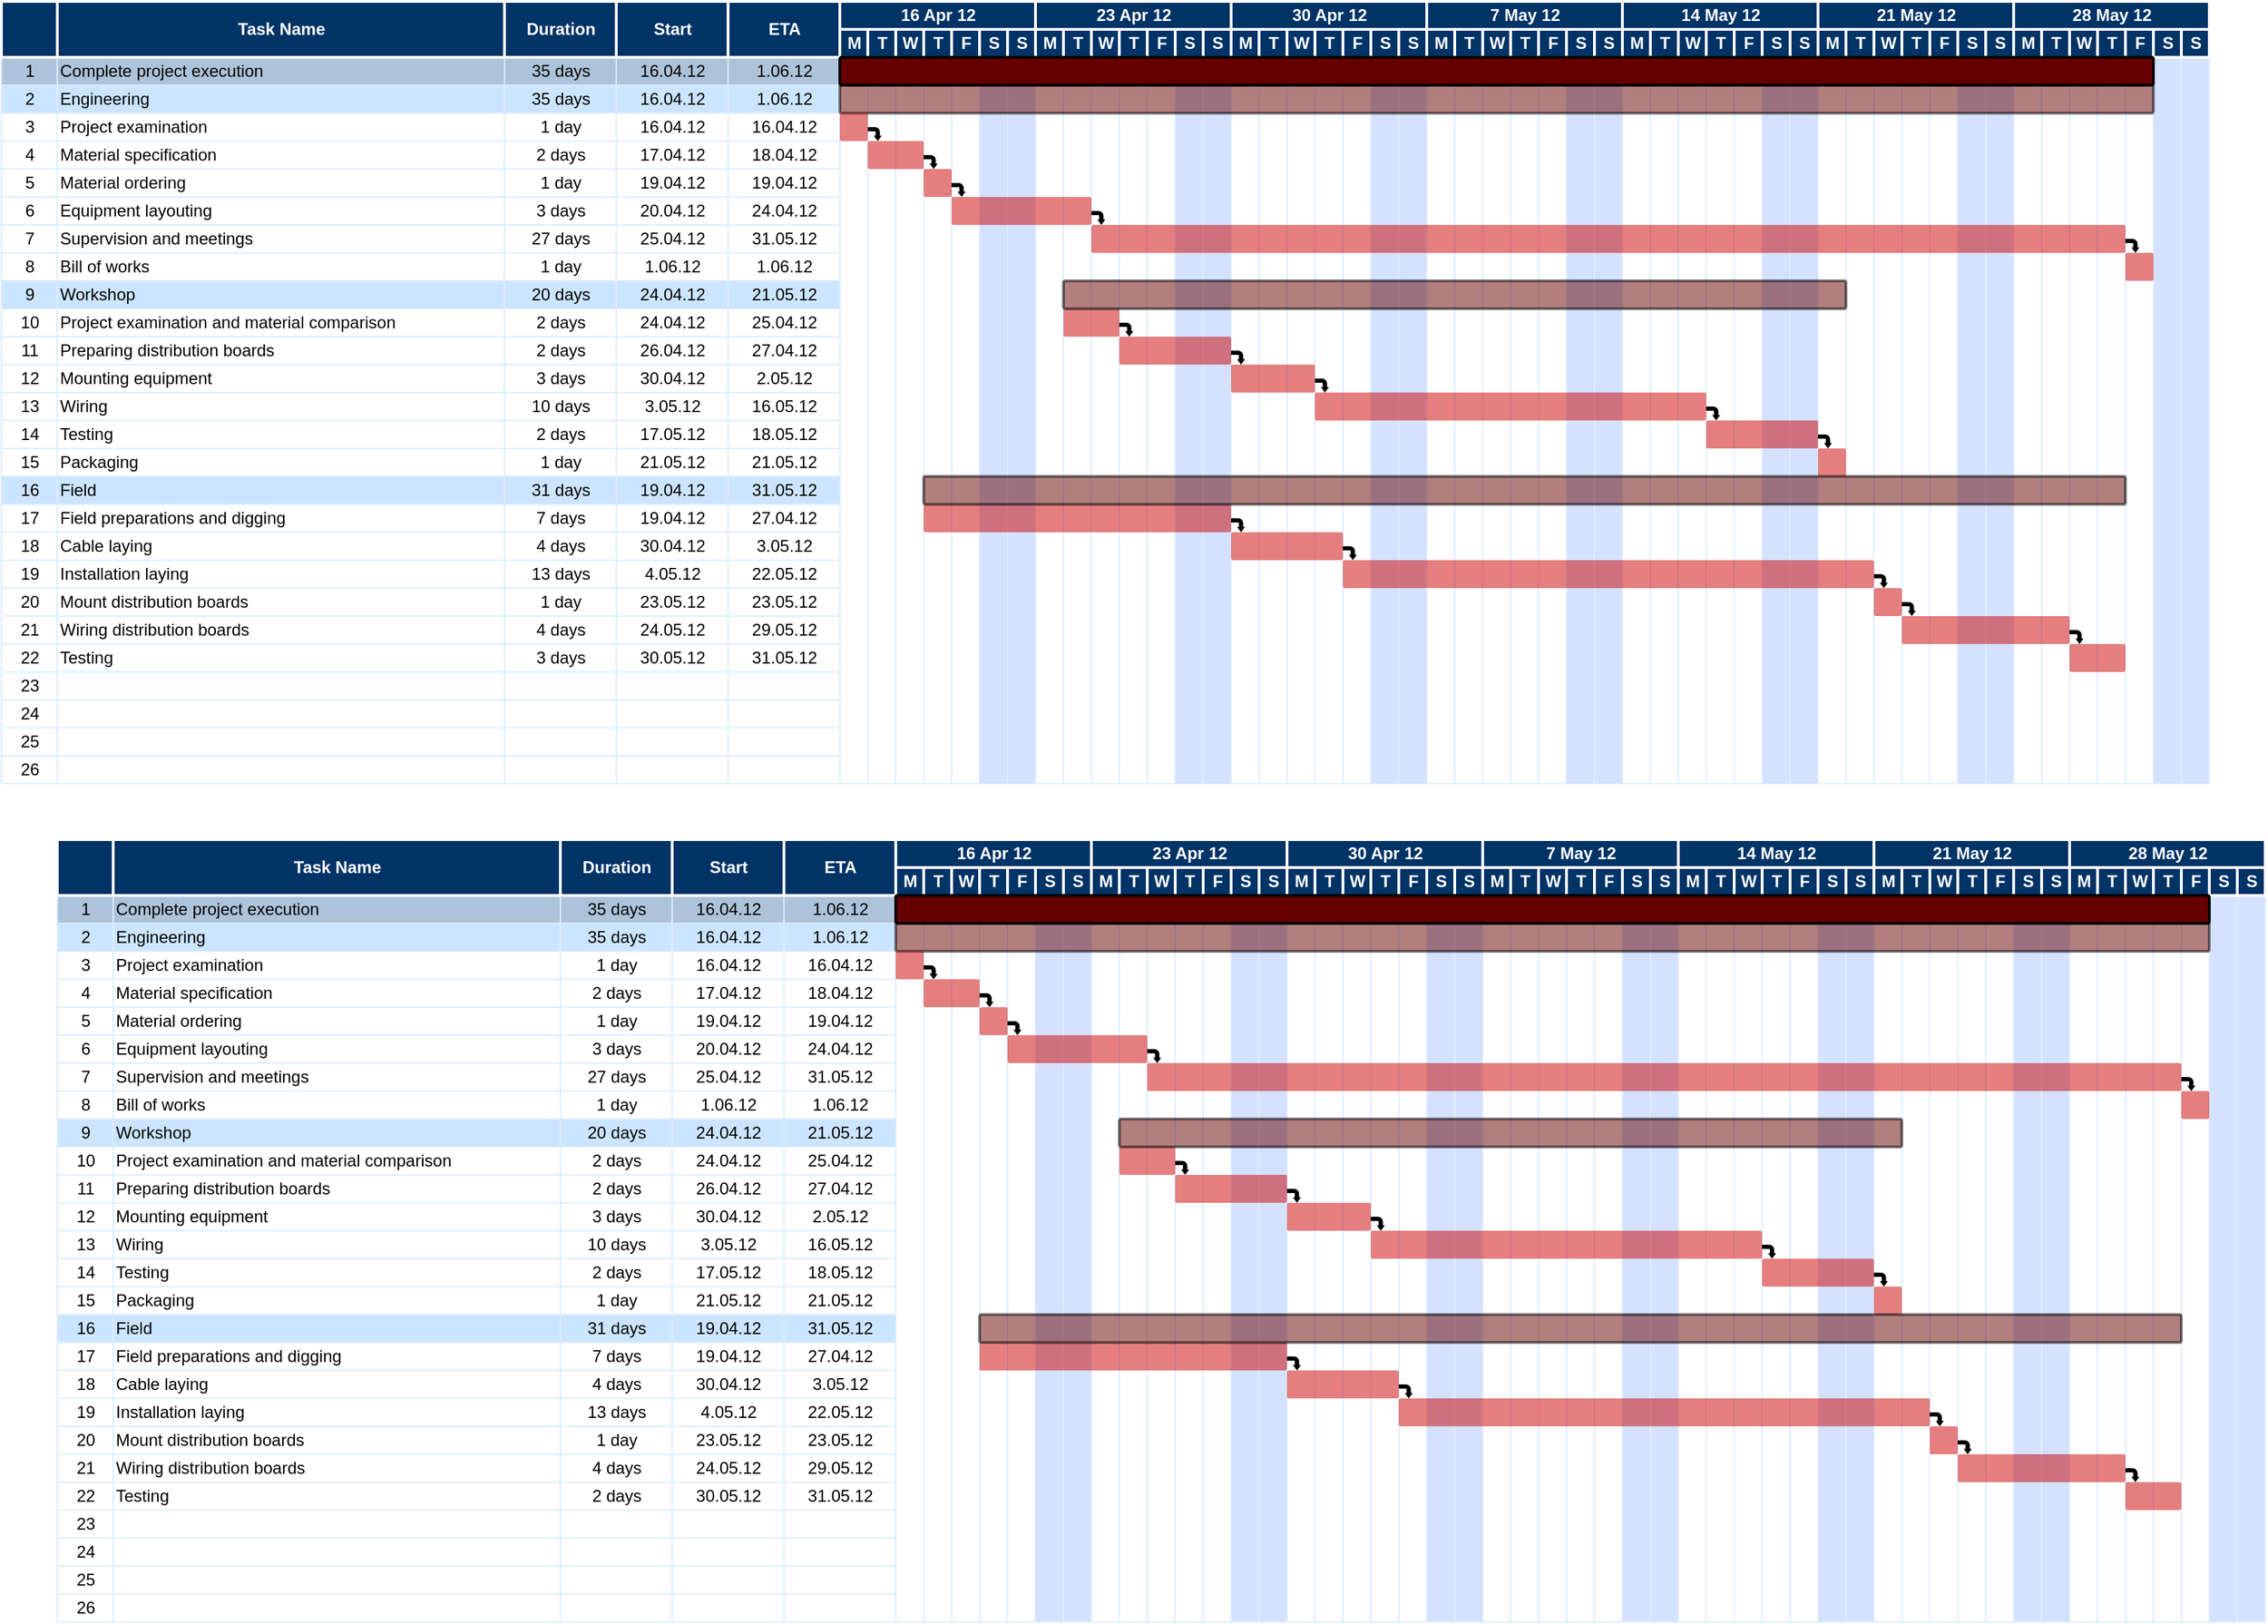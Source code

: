 <mxfile version="18.0.7" type="github"><diagram id="ApKEpIGROY81fZfULyxG" name="Page-1"><mxGraphModel dx="2942" dy="1097" grid="1" gridSize="10" guides="1" tooltips="1" connect="1" arrows="1" fold="1" page="1" pageScale="1" pageWidth="850" pageHeight="1100" math="0" shadow="0"><root><mxCell id="0"/><mxCell id="1" parent="0"/><mxCell id="yAV6HMCcPj634pJJIgd6-1" value="1" style="strokeColor=#DEEDFF;fillColor=#ADC3D9;html=1;" vertex="1" parent="1"><mxGeometry x="50" y="80.0" width="40" height="20" as="geometry"/></mxCell><mxCell id="yAV6HMCcPj634pJJIgd6-2" value="Complete project execution" style="align=left;strokeColor=#DEEDFF;fillColor=#ADC3D9;html=1;" vertex="1" parent="1"><mxGeometry x="90" y="80.0" width="320" height="20" as="geometry"/></mxCell><mxCell id="yAV6HMCcPj634pJJIgd6-3" value="35 days" style="strokeColor=#DEEDFF;fillColor=#ADC3D9;html=1;" vertex="1" parent="1"><mxGeometry x="410.0" y="80.0" width="80.0" height="20" as="geometry"/></mxCell><mxCell id="yAV6HMCcPj634pJJIgd6-4" value="16.04.12" style="strokeColor=#DEEDFF;fillColor=#ADC3D9;html=1;" vertex="1" parent="1"><mxGeometry x="490.0" y="80.0" width="80.0" height="20" as="geometry"/></mxCell><mxCell id="yAV6HMCcPj634pJJIgd6-5" value="1.06.12" style="strokeColor=#DEEDFF;fillColor=#ADC3D9;html=1;" vertex="1" parent="1"><mxGeometry x="570.0" y="80.0" width="80.0" height="20" as="geometry"/></mxCell><mxCell id="yAV6HMCcPj634pJJIgd6-6" value="" style="strokeColor=#DEEDFF;html=1;" vertex="1" parent="1"><mxGeometry x="650.0" y="80.0" width="20" height="520" as="geometry"/></mxCell><mxCell id="yAV6HMCcPj634pJJIgd6-7" value="2" style="strokeColor=#DEEDFF;fillColor=#CCE5FF;html=1;" vertex="1" parent="1"><mxGeometry x="50.0" y="100.0" width="40" height="20" as="geometry"/></mxCell><mxCell id="yAV6HMCcPj634pJJIgd6-8" value="Engineering" style="align=left;strokeColor=#DEEDFF;fillColor=#CCE5FF;html=1;" vertex="1" parent="1"><mxGeometry x="90.0" y="100.0" width="320.0" height="20" as="geometry"/></mxCell><mxCell id="yAV6HMCcPj634pJJIgd6-9" value="35 days" style="strokeColor=#DEEDFF;fillColor=#CCE5FF;html=1;" vertex="1" parent="1"><mxGeometry x="410.0" y="100.0" width="80.0" height="20" as="geometry"/></mxCell><mxCell id="yAV6HMCcPj634pJJIgd6-10" value="16.04.12" style="strokeColor=#DEEDFF;fillColor=#CCE5FF;html=1;" vertex="1" parent="1"><mxGeometry x="490.0" y="100.0" width="80.0" height="20" as="geometry"/></mxCell><mxCell id="yAV6HMCcPj634pJJIgd6-11" value="1.06.12" style="strokeColor=#DEEDFF;fillColor=#CCE5FF;html=1;" vertex="1" parent="1"><mxGeometry x="570.0" y="100.0" width="80.0" height="20" as="geometry"/></mxCell><mxCell id="yAV6HMCcPj634pJJIgd6-12" value="3" style="strokeColor=#DEEDFF;html=1;" vertex="1" parent="1"><mxGeometry x="50.0" y="120.0" width="40" height="20" as="geometry"/></mxCell><mxCell id="yAV6HMCcPj634pJJIgd6-13" value="Project examination" style="align=left;strokeColor=#DEEDFF;html=1;" vertex="1" parent="1"><mxGeometry x="90.0" y="120.0" width="320.0" height="20.0" as="geometry"/></mxCell><mxCell id="yAV6HMCcPj634pJJIgd6-14" value="1 day" style="strokeColor=#DEEDFF;html=1;" vertex="1" parent="1"><mxGeometry x="410.0" y="120.0" width="80.0" height="20" as="geometry"/></mxCell><mxCell id="yAV6HMCcPj634pJJIgd6-15" value="16.04.12" style="strokeColor=#DEEDFF;html=1;" vertex="1" parent="1"><mxGeometry x="490.0" y="120.0" width="80.0" height="20" as="geometry"/></mxCell><mxCell id="yAV6HMCcPj634pJJIgd6-16" value="16.04.12" style="strokeColor=#DEEDFF;html=1;" vertex="1" parent="1"><mxGeometry x="570.0" y="120.0" width="80.0" height="20" as="geometry"/></mxCell><mxCell id="yAV6HMCcPj634pJJIgd6-17" value="4" style="strokeColor=#DEEDFF;html=1;" vertex="1" parent="1"><mxGeometry x="50" y="140.0" width="40" height="20" as="geometry"/></mxCell><mxCell id="yAV6HMCcPj634pJJIgd6-18" value="Material specification" style="align=left;strokeColor=#DEEDFF;html=1;" vertex="1" parent="1"><mxGeometry x="90" y="140.0" width="320" height="20" as="geometry"/></mxCell><mxCell id="yAV6HMCcPj634pJJIgd6-19" value="2 days" style="strokeColor=#DEEDFF;html=1;" vertex="1" parent="1"><mxGeometry x="410.0" y="140.0" width="80.0" height="20" as="geometry"/></mxCell><mxCell id="yAV6HMCcPj634pJJIgd6-20" value="17.04.12" style="strokeColor=#DEEDFF;html=1;" vertex="1" parent="1"><mxGeometry x="490.0" y="140.0" width="80.0" height="20" as="geometry"/></mxCell><mxCell id="yAV6HMCcPj634pJJIgd6-21" value="18.04.12" style="strokeColor=#DEEDFF;html=1;" vertex="1" parent="1"><mxGeometry x="570.0" y="140.0" width="80.0" height="20" as="geometry"/></mxCell><mxCell id="yAV6HMCcPj634pJJIgd6-22" value="5" style="strokeColor=#DEEDFF;html=1;" vertex="1" parent="1"><mxGeometry x="50.0" y="160.0" width="40" height="20" as="geometry"/></mxCell><mxCell id="yAV6HMCcPj634pJJIgd6-23" value="Material ordering" style="align=left;strokeColor=#DEEDFF;html=1;" vertex="1" parent="1"><mxGeometry x="90.0" y="160.0" width="320.0" height="20" as="geometry"/></mxCell><mxCell id="yAV6HMCcPj634pJJIgd6-24" value="1 day" style="strokeColor=#DEEDFF;html=1;" vertex="1" parent="1"><mxGeometry x="410.0" y="160.0" width="80.0" height="20" as="geometry"/></mxCell><mxCell id="yAV6HMCcPj634pJJIgd6-25" value="19.04.12" style="strokeColor=#DEEDFF;html=1;" vertex="1" parent="1"><mxGeometry x="490.0" y="160.0" width="80.0" height="20" as="geometry"/></mxCell><mxCell id="yAV6HMCcPj634pJJIgd6-26" value="19.04.12" style="strokeColor=#DEEDFF;html=1;" vertex="1" parent="1"><mxGeometry x="570.0" y="160.0" width="80.0" height="20" as="geometry"/></mxCell><mxCell id="yAV6HMCcPj634pJJIgd6-27" value="6" style="strokeColor=#DEEDFF;html=1;" vertex="1" parent="1"><mxGeometry x="50.0" y="180.0" width="40" height="20" as="geometry"/></mxCell><mxCell id="yAV6HMCcPj634pJJIgd6-28" value="Equipment layouting" style="align=left;strokeColor=#DEEDFF;html=1;" vertex="1" parent="1"><mxGeometry x="90.0" y="180.0" width="320.0" height="20" as="geometry"/></mxCell><mxCell id="yAV6HMCcPj634pJJIgd6-29" value="3 days" style="strokeColor=#DEEDFF;html=1;" vertex="1" parent="1"><mxGeometry x="410.0" y="180.0" width="80.0" height="20" as="geometry"/></mxCell><mxCell id="yAV6HMCcPj634pJJIgd6-30" value="20.04.12" style="strokeColor=#DEEDFF;html=1;" vertex="1" parent="1"><mxGeometry x="490.0" y="180.0" width="80.0" height="20" as="geometry"/></mxCell><mxCell id="yAV6HMCcPj634pJJIgd6-31" value="24.04.12" style="strokeColor=#DEEDFF;html=1;" vertex="1" parent="1"><mxGeometry x="570.0" y="180.0" width="80.0" height="20" as="geometry"/></mxCell><mxCell id="yAV6HMCcPj634pJJIgd6-32" value="7" style="strokeColor=#DEEDFF;html=1;" vertex="1" parent="1"><mxGeometry x="50.0" y="200.0" width="40" height="20" as="geometry"/></mxCell><mxCell id="yAV6HMCcPj634pJJIgd6-33" value="Supervision and meetings" style="align=left;strokeColor=#DEEDFF;html=1;" vertex="1" parent="1"><mxGeometry x="90.0" y="200.0" width="320.0" height="20" as="geometry"/></mxCell><mxCell id="yAV6HMCcPj634pJJIgd6-34" value="27 days" style="strokeColor=#DEEDFF;html=1;" vertex="1" parent="1"><mxGeometry x="410.0" y="200.0" width="80.0" height="20" as="geometry"/></mxCell><mxCell id="yAV6HMCcPj634pJJIgd6-35" value="25.04.12" style="strokeColor=#DEEDFF;html=1;" vertex="1" parent="1"><mxGeometry x="490.0" y="200.0" width="80.0" height="20" as="geometry"/></mxCell><mxCell id="yAV6HMCcPj634pJJIgd6-36" value="31.05.12" style="strokeColor=#DEEDFF;html=1;" vertex="1" parent="1"><mxGeometry x="570.0" y="200.0" width="80.0" height="20" as="geometry"/></mxCell><mxCell id="yAV6HMCcPj634pJJIgd6-37" value="8" style="strokeColor=#DEEDFF;html=1;" vertex="1" parent="1"><mxGeometry x="50.0" y="220.0" width="40" height="20" as="geometry"/></mxCell><mxCell id="yAV6HMCcPj634pJJIgd6-38" value="Bill of works" style="align=left;strokeColor=#DEEDFF;html=1;" vertex="1" parent="1"><mxGeometry x="90.0" y="220.0" width="320.0" height="20" as="geometry"/></mxCell><mxCell id="yAV6HMCcPj634pJJIgd6-39" value="1 day" style="strokeColor=#DEEDFF;html=1;" vertex="1" parent="1"><mxGeometry x="410.0" y="220.0" width="80.0" height="20" as="geometry"/></mxCell><mxCell id="yAV6HMCcPj634pJJIgd6-40" value="1.06.12" style="strokeColor=#DEEDFF;html=1;" vertex="1" parent="1"><mxGeometry x="490.0" y="220.0" width="80.0" height="20" as="geometry"/></mxCell><mxCell id="yAV6HMCcPj634pJJIgd6-41" value="1.06.12" style="strokeColor=#DEEDFF;html=1;" vertex="1" parent="1"><mxGeometry x="570.0" y="220.0" width="80.0" height="20" as="geometry"/></mxCell><mxCell id="yAV6HMCcPj634pJJIgd6-42" value="9" style="strokeColor=#DEEDFF;fillColor=#CCE5FF;html=1;" vertex="1" parent="1"><mxGeometry x="50.0" y="240.0" width="40" height="20" as="geometry"/></mxCell><mxCell id="yAV6HMCcPj634pJJIgd6-43" value="Workshop" style="align=left;strokeColor=#DEEDFF;fillColor=#CCE5FF;html=1;" vertex="1" parent="1"><mxGeometry x="90.0" y="240.0" width="320.0" height="20.0" as="geometry"/></mxCell><mxCell id="yAV6HMCcPj634pJJIgd6-44" value="20 days" style="strokeColor=#DEEDFF;fillColor=#CCE5FF;html=1;" vertex="1" parent="1"><mxGeometry x="410.0" y="240.0" width="80.0" height="20" as="geometry"/></mxCell><mxCell id="yAV6HMCcPj634pJJIgd6-45" value="24.04.12" style="strokeColor=#DEEDFF;fillColor=#CCE5FF;html=1;" vertex="1" parent="1"><mxGeometry x="490.0" y="240.0" width="80.0" height="20" as="geometry"/></mxCell><mxCell id="yAV6HMCcPj634pJJIgd6-46" value="21.05.12" style="strokeColor=#DEEDFF;fillColor=#CCE5FF;html=1;" vertex="1" parent="1"><mxGeometry x="570.0" y="240.0" width="80.0" height="20" as="geometry"/></mxCell><mxCell id="yAV6HMCcPj634pJJIgd6-47" value="10" style="strokeColor=#DEEDFF;html=1;" vertex="1" parent="1"><mxGeometry x="50.0" y="260.0" width="40" height="20" as="geometry"/></mxCell><mxCell id="yAV6HMCcPj634pJJIgd6-48" value="Project examination and material comparison" style="align=left;strokeColor=#DEEDFF;html=1;" vertex="1" parent="1"><mxGeometry x="90.0" y="260.0" width="320.0" height="20" as="geometry"/></mxCell><mxCell id="yAV6HMCcPj634pJJIgd6-49" value="2 days" style="strokeColor=#DEEDFF;html=1;" vertex="1" parent="1"><mxGeometry x="410.0" y="260.0" width="80.0" height="20" as="geometry"/></mxCell><mxCell id="yAV6HMCcPj634pJJIgd6-50" value="24.04.12" style="strokeColor=#DEEDFF;html=1;" vertex="1" parent="1"><mxGeometry x="490.0" y="260.0" width="80.0" height="20" as="geometry"/></mxCell><mxCell id="yAV6HMCcPj634pJJIgd6-51" value="25.04.12" style="strokeColor=#DEEDFF;html=1;" vertex="1" parent="1"><mxGeometry x="570.0" y="260.0" width="80.0" height="20" as="geometry"/></mxCell><mxCell id="yAV6HMCcPj634pJJIgd6-52" value="11" style="strokeColor=#DEEDFF;html=1;" vertex="1" parent="1"><mxGeometry x="50.0" y="280.0" width="40" height="20" as="geometry"/></mxCell><mxCell id="yAV6HMCcPj634pJJIgd6-53" value="Preparing distribution boards" style="align=left;strokeColor=#DEEDFF;html=1;" vertex="1" parent="1"><mxGeometry x="90.0" y="280.0" width="320.0" height="20" as="geometry"/></mxCell><mxCell id="yAV6HMCcPj634pJJIgd6-54" value="2 days" style="strokeColor=#DEEDFF;html=1;" vertex="1" parent="1"><mxGeometry x="410.0" y="280.0" width="80.0" height="20" as="geometry"/></mxCell><mxCell id="yAV6HMCcPj634pJJIgd6-55" value="26.04.12" style="strokeColor=#DEEDFF;html=1;" vertex="1" parent="1"><mxGeometry x="490.0" y="280.0" width="80.0" height="20" as="geometry"/></mxCell><mxCell id="yAV6HMCcPj634pJJIgd6-56" value="27.04.12" style="strokeColor=#DEEDFF;html=1;" vertex="1" parent="1"><mxGeometry x="570.0" y="280.0" width="80.0" height="20" as="geometry"/></mxCell><mxCell id="yAV6HMCcPj634pJJIgd6-57" value="12" style="strokeColor=#DEEDFF;html=1;" vertex="1" parent="1"><mxGeometry x="50.0" y="300.0" width="40" height="20" as="geometry"/></mxCell><mxCell id="yAV6HMCcPj634pJJIgd6-58" value="Mounting equipment" style="align=left;strokeColor=#DEEDFF;html=1;" vertex="1" parent="1"><mxGeometry x="90.0" y="300.0" width="320" height="20" as="geometry"/></mxCell><mxCell id="yAV6HMCcPj634pJJIgd6-59" value="3 days" style="strokeColor=#DEEDFF;html=1;" vertex="1" parent="1"><mxGeometry x="410.0" y="300.0" width="80.0" height="20" as="geometry"/></mxCell><mxCell id="yAV6HMCcPj634pJJIgd6-60" value="30.04.12" style="strokeColor=#DEEDFF;html=1;" vertex="1" parent="1"><mxGeometry x="490.0" y="300.0" width="80.0" height="20" as="geometry"/></mxCell><mxCell id="yAV6HMCcPj634pJJIgd6-61" value="2.05.12" style="strokeColor=#DEEDFF;html=1;" vertex="1" parent="1"><mxGeometry x="570.0" y="300.0" width="80.0" height="20" as="geometry"/></mxCell><mxCell id="yAV6HMCcPj634pJJIgd6-62" value="13" style="strokeColor=#DEEDFF;html=1;" vertex="1" parent="1"><mxGeometry x="50.0" y="320.0" width="40" height="20" as="geometry"/></mxCell><mxCell id="yAV6HMCcPj634pJJIgd6-63" value="Wiring" style="align=left;strokeColor=#DEEDFF;html=1;" vertex="1" parent="1"><mxGeometry x="90.0" y="320.0" width="320" height="20" as="geometry"/></mxCell><mxCell id="yAV6HMCcPj634pJJIgd6-64" value="10 days" style="strokeColor=#DEEDFF;html=1;" vertex="1" parent="1"><mxGeometry x="410.0" y="320.0" width="80.0" height="20" as="geometry"/></mxCell><mxCell id="yAV6HMCcPj634pJJIgd6-65" value="3.05.12" style="strokeColor=#DEEDFF;html=1;" vertex="1" parent="1"><mxGeometry x="490.0" y="320.0" width="80.0" height="20" as="geometry"/></mxCell><mxCell id="yAV6HMCcPj634pJJIgd6-66" value="16.05.12" style="strokeColor=#DEEDFF;html=1;" vertex="1" parent="1"><mxGeometry x="570.0" y="320.0" width="80.0" height="20" as="geometry"/></mxCell><mxCell id="yAV6HMCcPj634pJJIgd6-67" value="14" style="strokeColor=#DEEDFF;html=1;" vertex="1" parent="1"><mxGeometry x="50.0" y="340.0" width="40" height="20" as="geometry"/></mxCell><mxCell id="yAV6HMCcPj634pJJIgd6-68" value="Testing" style="align=left;strokeColor=#DEEDFF;html=1;" vertex="1" parent="1"><mxGeometry x="90.0" y="340.0" width="320.0" height="20" as="geometry"/></mxCell><mxCell id="yAV6HMCcPj634pJJIgd6-69" value="2 days" style="strokeColor=#DEEDFF;html=1;" vertex="1" parent="1"><mxGeometry x="410.0" y="340.0" width="80.0" height="20" as="geometry"/></mxCell><mxCell id="yAV6HMCcPj634pJJIgd6-70" value="17.05.12" style="strokeColor=#DEEDFF;html=1;" vertex="1" parent="1"><mxGeometry x="490.0" y="340.0" width="80.0" height="20" as="geometry"/></mxCell><mxCell id="yAV6HMCcPj634pJJIgd6-71" value="18.05.12" style="strokeColor=#DEEDFF;html=1;" vertex="1" parent="1"><mxGeometry x="570.0" y="340.0" width="80.0" height="20" as="geometry"/></mxCell><mxCell id="yAV6HMCcPj634pJJIgd6-72" value="15" style="strokeColor=#DEEDFF;fillColor=#FFFFFF;html=1;" vertex="1" parent="1"><mxGeometry x="50.0" y="360.0" width="40" height="20" as="geometry"/></mxCell><mxCell id="yAV6HMCcPj634pJJIgd6-73" value="Packaging" style="align=left;strokeColor=#DEEDFF;fillColor=#FFFFFF;html=1;" vertex="1" parent="1"><mxGeometry x="90.0" y="360.0" width="320.0" height="20" as="geometry"/></mxCell><mxCell id="yAV6HMCcPj634pJJIgd6-74" value="1 day" style="strokeColor=#DEEDFF;fillColor=#FFFFFF;html=1;" vertex="1" parent="1"><mxGeometry x="410.0" y="360.0" width="80.0" height="20" as="geometry"/></mxCell><mxCell id="yAV6HMCcPj634pJJIgd6-75" value="21.05.12" style="strokeColor=#DEEDFF;fillColor=#FFFFFF;html=1;" vertex="1" parent="1"><mxGeometry x="490.0" y="360.0" width="80.0" height="20" as="geometry"/></mxCell><mxCell id="yAV6HMCcPj634pJJIgd6-76" value="21.05.12" style="strokeColor=#DEEDFF;fillColor=#FFFFFF;html=1;" vertex="1" parent="1"><mxGeometry x="570.0" y="360.0" width="80.0" height="20" as="geometry"/></mxCell><mxCell id="yAV6HMCcPj634pJJIgd6-77" value="16" style="strokeColor=#DEEDFF;fillColor=#CCE5FF;html=1;" vertex="1" parent="1"><mxGeometry x="50.0" y="380.0" width="40" height="20" as="geometry"/></mxCell><mxCell id="yAV6HMCcPj634pJJIgd6-78" value="Field" style="align=left;strokeColor=#DEEDFF;fillColor=#CCE5FF;html=1;" vertex="1" parent="1"><mxGeometry x="90.0" y="380.0" width="320.0" height="20" as="geometry"/></mxCell><mxCell id="yAV6HMCcPj634pJJIgd6-79" value="31 days" style="strokeColor=#DEEDFF;fillColor=#CCE5FF;html=1;" vertex="1" parent="1"><mxGeometry x="410.0" y="380.0" width="80.0" height="20" as="geometry"/></mxCell><mxCell id="yAV6HMCcPj634pJJIgd6-80" value="19.04.12" style="strokeColor=#DEEDFF;fillColor=#CCE5FF;html=1;" vertex="1" parent="1"><mxGeometry x="490.0" y="380.0" width="80.0" height="20" as="geometry"/></mxCell><mxCell id="yAV6HMCcPj634pJJIgd6-81" value="31.05.12" style="strokeColor=#DEEDFF;fillColor=#CCE5FF;html=1;" vertex="1" parent="1"><mxGeometry x="570.0" y="380.0" width="80.0" height="20" as="geometry"/></mxCell><mxCell id="yAV6HMCcPj634pJJIgd6-82" value="17" style="strokeColor=#DEEDFF;html=1;" vertex="1" parent="1"><mxGeometry x="50.0" y="400.0" width="40" height="20" as="geometry"/></mxCell><mxCell id="yAV6HMCcPj634pJJIgd6-83" value="Field preparations and digging" style="align=left;strokeColor=#DEEDFF;html=1;" vertex="1" parent="1"><mxGeometry x="90.0" y="400.0" width="320.0" height="20" as="geometry"/></mxCell><mxCell id="yAV6HMCcPj634pJJIgd6-84" value="7 days" style="strokeColor=#DEEDFF;html=1;" vertex="1" parent="1"><mxGeometry x="410.0" y="400.0" width="80.0" height="20" as="geometry"/></mxCell><mxCell id="yAV6HMCcPj634pJJIgd6-85" value="19.04.12" style="strokeColor=#DEEDFF;html=1;" vertex="1" parent="1"><mxGeometry x="490.0" y="400.0" width="80.0" height="20" as="geometry"/></mxCell><mxCell id="yAV6HMCcPj634pJJIgd6-86" value="27.04.12" style="strokeColor=#DEEDFF;html=1;" vertex="1" parent="1"><mxGeometry x="570.0" y="400.0" width="80.0" height="20" as="geometry"/></mxCell><mxCell id="yAV6HMCcPj634pJJIgd6-87" value="18" style="strokeColor=#DEEDFF;html=1;" vertex="1" parent="1"><mxGeometry x="50.0" y="420.0" width="40" height="20" as="geometry"/></mxCell><mxCell id="yAV6HMCcPj634pJJIgd6-88" value="Cable laying" style="align=left;strokeColor=#DEEDFF;html=1;" vertex="1" parent="1"><mxGeometry x="90.0" y="420.0" width="320.0" height="20" as="geometry"/></mxCell><mxCell id="yAV6HMCcPj634pJJIgd6-89" value="4 days" style="strokeColor=#DEEDFF;html=1;" vertex="1" parent="1"><mxGeometry x="410.0" y="420.0" width="80.0" height="20" as="geometry"/></mxCell><mxCell id="yAV6HMCcPj634pJJIgd6-90" value="30.04.12" style="strokeColor=#DEEDFF;html=1;" vertex="1" parent="1"><mxGeometry x="490.0" y="420.0" width="80.0" height="20" as="geometry"/></mxCell><mxCell id="yAV6HMCcPj634pJJIgd6-91" value="3.05.12" style="strokeColor=#DEEDFF;html=1;" vertex="1" parent="1"><mxGeometry x="570.0" y="420.0" width="80.0" height="20" as="geometry"/></mxCell><mxCell id="yAV6HMCcPj634pJJIgd6-92" value="19" style="strokeColor=#DEEDFF;html=1;" vertex="1" parent="1"><mxGeometry x="50.0" y="440.0" width="40" height="20" as="geometry"/></mxCell><mxCell id="yAV6HMCcPj634pJJIgd6-93" value="Installation laying" style="align=left;strokeColor=#DEEDFF;html=1;" vertex="1" parent="1"><mxGeometry x="90.0" y="440.0" width="320.0" height="20" as="geometry"/></mxCell><mxCell id="yAV6HMCcPj634pJJIgd6-94" value="13 days" style="strokeColor=#DEEDFF;html=1;" vertex="1" parent="1"><mxGeometry x="410.0" y="440.0" width="80.0" height="20" as="geometry"/></mxCell><mxCell id="yAV6HMCcPj634pJJIgd6-95" value="4.05.12" style="strokeColor=#DEEDFF;html=1;" vertex="1" parent="1"><mxGeometry x="490.0" y="440.0" width="80.0" height="20" as="geometry"/></mxCell><mxCell id="yAV6HMCcPj634pJJIgd6-96" value="22.05.12" style="strokeColor=#DEEDFF;html=1;" vertex="1" parent="1"><mxGeometry x="570.0" y="440.0" width="80.0" height="20" as="geometry"/></mxCell><mxCell id="yAV6HMCcPj634pJJIgd6-97" value="20" style="strokeColor=#DEEDFF;html=1;" vertex="1" parent="1"><mxGeometry x="50.0" y="460.0" width="40" height="20" as="geometry"/></mxCell><mxCell id="yAV6HMCcPj634pJJIgd6-98" value="Mount distribution boards" style="align=left;strokeColor=#DEEDFF;html=1;" vertex="1" parent="1"><mxGeometry x="90.0" y="460.0" width="320.0" height="20" as="geometry"/></mxCell><mxCell id="yAV6HMCcPj634pJJIgd6-99" value="1 day" style="strokeColor=#DEEDFF;html=1;" vertex="1" parent="1"><mxGeometry x="410.0" y="460.0" width="80.0" height="20" as="geometry"/></mxCell><mxCell id="yAV6HMCcPj634pJJIgd6-100" value="23.05.12" style="strokeColor=#DEEDFF;html=1;" vertex="1" parent="1"><mxGeometry x="490.0" y="460.0" width="80.0" height="20" as="geometry"/></mxCell><mxCell id="yAV6HMCcPj634pJJIgd6-101" value="23.05.12" style="strokeColor=#DEEDFF;html=1;" vertex="1" parent="1"><mxGeometry x="570.0" y="460.0" width="80.0" height="20" as="geometry"/></mxCell><mxCell id="yAV6HMCcPj634pJJIgd6-102" value="21" style="strokeColor=#DEEDFF;html=1;" vertex="1" parent="1"><mxGeometry x="50.0" y="480.0" width="40" height="20" as="geometry"/></mxCell><mxCell id="yAV6HMCcPj634pJJIgd6-103" value="Wiring distribution boards" style="align=left;strokeColor=#DEEDFF;html=1;" vertex="1" parent="1"><mxGeometry x="90.0" y="480.0" width="320.0" height="20" as="geometry"/></mxCell><mxCell id="yAV6HMCcPj634pJJIgd6-104" value="4 days" style="strokeColor=#DEEDFF;html=1;" vertex="1" parent="1"><mxGeometry x="410.0" y="480.0" width="80.0" height="20" as="geometry"/></mxCell><mxCell id="yAV6HMCcPj634pJJIgd6-105" value="24.05.12" style="strokeColor=#DEEDFF;html=1;" vertex="1" parent="1"><mxGeometry x="490.0" y="480.0" width="80.0" height="20" as="geometry"/></mxCell><mxCell id="yAV6HMCcPj634pJJIgd6-106" value="29.05.12" style="strokeColor=#DEEDFF;html=1;" vertex="1" parent="1"><mxGeometry x="570.0" y="480.0" width="80.0" height="20" as="geometry"/></mxCell><mxCell id="yAV6HMCcPj634pJJIgd6-107" value="22" style="strokeColor=#DEEDFF;html=1;" vertex="1" parent="1"><mxGeometry x="50.0" y="500.0" width="40" height="20" as="geometry"/></mxCell><mxCell id="yAV6HMCcPj634pJJIgd6-108" value="Testing" style="align=left;strokeColor=#DEEDFF;html=1;" vertex="1" parent="1"><mxGeometry x="90.0" y="500.0" width="320.0" height="20" as="geometry"/></mxCell><mxCell id="yAV6HMCcPj634pJJIgd6-109" value="3 days" style="strokeColor=#DEEDFF;html=1;" vertex="1" parent="1"><mxGeometry x="410.0" y="500.0" width="80.0" height="20" as="geometry"/></mxCell><mxCell id="yAV6HMCcPj634pJJIgd6-110" value="30.05.12" style="strokeColor=#DEEDFF;html=1;" vertex="1" parent="1"><mxGeometry x="490.0" y="500.0" width="80.0" height="20" as="geometry"/></mxCell><mxCell id="yAV6HMCcPj634pJJIgd6-111" value="31.05.12" style="strokeColor=#DEEDFF;html=1;" vertex="1" parent="1"><mxGeometry x="570.0" y="500.0" width="80.0" height="20" as="geometry"/></mxCell><mxCell id="yAV6HMCcPj634pJJIgd6-112" value="23" style="strokeColor=#DEEDFF;html=1;" vertex="1" parent="1"><mxGeometry x="50.0" y="520.0" width="40" height="20" as="geometry"/></mxCell><mxCell id="yAV6HMCcPj634pJJIgd6-113" value="" style="align=left;strokeColor=#DEEDFF;html=1;" vertex="1" parent="1"><mxGeometry x="90.0" y="520.0" width="320.0" height="20" as="geometry"/></mxCell><mxCell id="yAV6HMCcPj634pJJIgd6-114" value="" style="strokeColor=#DEEDFF;html=1;" vertex="1" parent="1"><mxGeometry x="410.0" y="520.0" width="80.0" height="20" as="geometry"/></mxCell><mxCell id="yAV6HMCcPj634pJJIgd6-115" value="" style="strokeColor=#DEEDFF;html=1;" vertex="1" parent="1"><mxGeometry x="490.0" y="520.0" width="80.0" height="20" as="geometry"/></mxCell><mxCell id="yAV6HMCcPj634pJJIgd6-116" value="" style="strokeColor=#DEEDFF;html=1;" vertex="1" parent="1"><mxGeometry x="570.0" y="520.0" width="80.0" height="20" as="geometry"/></mxCell><mxCell id="yAV6HMCcPj634pJJIgd6-117" value="24" style="strokeColor=#DEEDFF;html=1;" vertex="1" parent="1"><mxGeometry x="50.0" y="540.0" width="40" height="20" as="geometry"/></mxCell><mxCell id="yAV6HMCcPj634pJJIgd6-118" value="" style="align=left;strokeColor=#DEEDFF;html=1;" vertex="1" parent="1"><mxGeometry x="90.0" y="540.0" width="320.0" height="20" as="geometry"/></mxCell><mxCell id="yAV6HMCcPj634pJJIgd6-119" value="" style="strokeColor=#DEEDFF;html=1;" vertex="1" parent="1"><mxGeometry x="410.0" y="540.0" width="80.0" height="20" as="geometry"/></mxCell><mxCell id="yAV6HMCcPj634pJJIgd6-120" value="" style="strokeColor=#DEEDFF;html=1;" vertex="1" parent="1"><mxGeometry x="490.0" y="540.0" width="80.0" height="20" as="geometry"/></mxCell><mxCell id="yAV6HMCcPj634pJJIgd6-121" value="" style="strokeColor=#DEEDFF;html=1;" vertex="1" parent="1"><mxGeometry x="570.0" y="540.0" width="80.0" height="20" as="geometry"/></mxCell><mxCell id="yAV6HMCcPj634pJJIgd6-122" value="25" style="strokeColor=#DEEDFF;html=1;" vertex="1" parent="1"><mxGeometry x="50.0" y="560.0" width="40" height="20" as="geometry"/></mxCell><mxCell id="yAV6HMCcPj634pJJIgd6-123" value="" style="align=left;strokeColor=#DEEDFF;html=1;" vertex="1" parent="1"><mxGeometry x="90.0" y="560.0" width="320.0" height="20" as="geometry"/></mxCell><mxCell id="yAV6HMCcPj634pJJIgd6-124" value="" style="strokeColor=#DEEDFF;html=1;" vertex="1" parent="1"><mxGeometry x="410.0" y="560.0" width="80.0" height="20" as="geometry"/></mxCell><mxCell id="yAV6HMCcPj634pJJIgd6-125" value="" style="strokeColor=#DEEDFF;html=1;" vertex="1" parent="1"><mxGeometry x="490.0" y="560.0" width="80.0" height="20" as="geometry"/></mxCell><mxCell id="yAV6HMCcPj634pJJIgd6-126" value="" style="strokeColor=#DEEDFF;html=1;" vertex="1" parent="1"><mxGeometry x="570.0" y="560.0" width="80.0" height="20" as="geometry"/></mxCell><mxCell id="yAV6HMCcPj634pJJIgd6-127" value="26" style="strokeColor=#DEEDFF;html=1;" vertex="1" parent="1"><mxGeometry x="50.0" y="580.0" width="40" height="20" as="geometry"/></mxCell><mxCell id="yAV6HMCcPj634pJJIgd6-128" value="" style="align=left;strokeColor=#DEEDFF;html=1;" vertex="1" parent="1"><mxGeometry x="90.0" y="580.0" width="320.0" height="20" as="geometry"/></mxCell><mxCell id="yAV6HMCcPj634pJJIgd6-129" value="" style="strokeColor=#DEEDFF;html=1;" vertex="1" parent="1"><mxGeometry x="410.0" y="580.0" width="80.0" height="20" as="geometry"/></mxCell><mxCell id="yAV6HMCcPj634pJJIgd6-130" value="" style="strokeColor=#DEEDFF;html=1;" vertex="1" parent="1"><mxGeometry x="490.0" y="580.0" width="80.0" height="20" as="geometry"/></mxCell><mxCell id="yAV6HMCcPj634pJJIgd6-131" value="" style="strokeColor=#DEEDFF;html=1;" vertex="1" parent="1"><mxGeometry x="570.0" y="580.0" width="80.0" height="20" as="geometry"/></mxCell><mxCell id="yAV6HMCcPj634pJJIgd6-132" value="" style="strokeColor=#DEEDFF;html=1;" vertex="1" parent="1"><mxGeometry x="670.0" y="80.0" width="20" height="520" as="geometry"/></mxCell><mxCell id="yAV6HMCcPj634pJJIgd6-133" value="" style="strokeColor=#DEEDFF;html=1;" vertex="1" parent="1"><mxGeometry x="690.0" y="80.0" width="20" height="520" as="geometry"/></mxCell><mxCell id="yAV6HMCcPj634pJJIgd6-134" value="" style="strokeColor=#DEEDFF;html=1;" vertex="1" parent="1"><mxGeometry x="710.0" y="80.0" width="20" height="520" as="geometry"/></mxCell><mxCell id="yAV6HMCcPj634pJJIgd6-135" value="" style="strokeColor=#DEEDFF;html=1;" vertex="1" parent="1"><mxGeometry x="730.0" y="80.0" width="20" height="520" as="geometry"/></mxCell><mxCell id="yAV6HMCcPj634pJJIgd6-136" value="" style="strokeColor=#DEEDFF;fillColor=#D4E1FF;html=1;" vertex="1" parent="1"><mxGeometry x="750.0" y="80.0" width="20" height="520" as="geometry"/></mxCell><mxCell id="yAV6HMCcPj634pJJIgd6-137" value="" style="strokeColor=#DEEDFF;fillColor=#D4E1FF;html=1;" vertex="1" parent="1"><mxGeometry x="770.0" y="80.0" width="20" height="520" as="geometry"/></mxCell><mxCell id="yAV6HMCcPj634pJJIgd6-138" value="" style="strokeColor=#DEEDFF;html=1;" vertex="1" parent="1"><mxGeometry x="790.0" y="80.0" width="20" height="520" as="geometry"/></mxCell><mxCell id="yAV6HMCcPj634pJJIgd6-139" value="" style="strokeColor=#DEEDFF;html=1;" vertex="1" parent="1"><mxGeometry x="810.0" y="80.0" width="20" height="520" as="geometry"/></mxCell><mxCell id="yAV6HMCcPj634pJJIgd6-140" value="" style="strokeColor=#DEEDFF;html=1;" vertex="1" parent="1"><mxGeometry x="830.0" y="80.0" width="20" height="520" as="geometry"/></mxCell><mxCell id="yAV6HMCcPj634pJJIgd6-141" value="" style="strokeColor=#DEEDFF;html=1;" vertex="1" parent="1"><mxGeometry x="850.0" y="80.0" width="20" height="520" as="geometry"/></mxCell><mxCell id="yAV6HMCcPj634pJJIgd6-142" value="" style="strokeColor=#DEEDFF;html=1;" vertex="1" parent="1"><mxGeometry x="870.0" y="80.0" width="20" height="520" as="geometry"/></mxCell><mxCell id="yAV6HMCcPj634pJJIgd6-143" value="" style="strokeColor=#DEEDFF;fillColor=#D4E1FF;html=1;" vertex="1" parent="1"><mxGeometry x="890.0" y="80.0" width="20" height="520" as="geometry"/></mxCell><mxCell id="yAV6HMCcPj634pJJIgd6-144" value="" style="strokeColor=#DEEDFF;fillColor=#D4E1FF;html=1;" vertex="1" parent="1"><mxGeometry x="910.0" y="80.0" width="20" height="520" as="geometry"/></mxCell><mxCell id="yAV6HMCcPj634pJJIgd6-145" value="" style="strokeColor=#DEEDFF;html=1;" vertex="1" parent="1"><mxGeometry x="930.0" y="80.0" width="20" height="520" as="geometry"/></mxCell><mxCell id="yAV6HMCcPj634pJJIgd6-146" value="" style="strokeColor=#DEEDFF;html=1;" vertex="1" parent="1"><mxGeometry x="950.0" y="80.0" width="20" height="520" as="geometry"/></mxCell><mxCell id="yAV6HMCcPj634pJJIgd6-147" value="" style="strokeColor=#DEEDFF;html=1;" vertex="1" parent="1"><mxGeometry x="970.0" y="80.0" width="20" height="520" as="geometry"/></mxCell><mxCell id="yAV6HMCcPj634pJJIgd6-148" value="" style="strokeColor=#DEEDFF;html=1;" vertex="1" parent="1"><mxGeometry x="990.0" y="80.0" width="20" height="520" as="geometry"/></mxCell><mxCell id="yAV6HMCcPj634pJJIgd6-149" value="" style="strokeColor=#DEEDFF;html=1;" vertex="1" parent="1"><mxGeometry x="1010.0" y="80.0" width="20" height="520" as="geometry"/></mxCell><mxCell id="yAV6HMCcPj634pJJIgd6-150" value="" style="strokeColor=#DEEDFF;fillColor=#D4E1FF;html=1;" vertex="1" parent="1"><mxGeometry x="1030.0" y="80.0" width="20" height="520" as="geometry"/></mxCell><mxCell id="yAV6HMCcPj634pJJIgd6-151" value="" style="strokeColor=#DEEDFF;fillColor=#D4E1FF;html=1;" vertex="1" parent="1"><mxGeometry x="1050.0" y="80.0" width="20" height="520" as="geometry"/></mxCell><mxCell id="yAV6HMCcPj634pJJIgd6-152" value="" style="strokeColor=#DEEDFF;html=1;" vertex="1" parent="1"><mxGeometry x="1070.0" y="80.0" width="20" height="520" as="geometry"/></mxCell><mxCell id="yAV6HMCcPj634pJJIgd6-153" value="" style="strokeColor=#DEEDFF;html=1;" vertex="1" parent="1"><mxGeometry x="1090.0" y="80.0" width="20" height="520" as="geometry"/></mxCell><mxCell id="yAV6HMCcPj634pJJIgd6-154" value="" style="strokeColor=#DEEDFF;html=1;" vertex="1" parent="1"><mxGeometry x="1110.0" y="80.0" width="20" height="520" as="geometry"/></mxCell><mxCell id="yAV6HMCcPj634pJJIgd6-155" value="" style="strokeColor=#DEEDFF;html=1;" vertex="1" parent="1"><mxGeometry x="1130.0" y="80.0" width="20" height="520" as="geometry"/></mxCell><mxCell id="yAV6HMCcPj634pJJIgd6-156" value="" style="strokeColor=#DEEDFF;html=1;" vertex="1" parent="1"><mxGeometry x="1150.0" y="80.0" width="20" height="520" as="geometry"/></mxCell><mxCell id="yAV6HMCcPj634pJJIgd6-157" value="" style="strokeColor=#DEEDFF;fillColor=#D4E1FF;html=1;" vertex="1" parent="1"><mxGeometry x="1170.0" y="80.0" width="20" height="520" as="geometry"/></mxCell><mxCell id="yAV6HMCcPj634pJJIgd6-158" value="" style="strokeColor=#DEEDFF;fillColor=#D4E1FF;html=1;" vertex="1" parent="1"><mxGeometry x="1190.0" y="80.0" width="20" height="520" as="geometry"/></mxCell><mxCell id="yAV6HMCcPj634pJJIgd6-159" value="" style="strokeColor=#DEEDFF;html=1;" vertex="1" parent="1"><mxGeometry x="1210.0" y="80.0" width="20" height="520" as="geometry"/></mxCell><mxCell id="yAV6HMCcPj634pJJIgd6-160" value="" style="strokeColor=#DEEDFF;html=1;" vertex="1" parent="1"><mxGeometry x="1230.0" y="80.0" width="20" height="520" as="geometry"/></mxCell><mxCell id="yAV6HMCcPj634pJJIgd6-161" value="" style="strokeColor=#DEEDFF;html=1;" vertex="1" parent="1"><mxGeometry x="1250.0" y="80.0" width="20" height="520" as="geometry"/></mxCell><mxCell id="yAV6HMCcPj634pJJIgd6-162" value="" style="strokeColor=#DEEDFF;html=1;" vertex="1" parent="1"><mxGeometry x="1270.0" y="80.0" width="20" height="520" as="geometry"/></mxCell><mxCell id="yAV6HMCcPj634pJJIgd6-163" value="" style="strokeColor=#DEEDFF;html=1;" vertex="1" parent="1"><mxGeometry x="1290.0" y="80.0" width="20" height="520" as="geometry"/></mxCell><mxCell id="yAV6HMCcPj634pJJIgd6-164" value="" style="strokeColor=#DEEDFF;fillColor=#D4E1FF;html=1;" vertex="1" parent="1"><mxGeometry x="1310.0" y="80.0" width="20" height="520" as="geometry"/></mxCell><mxCell id="yAV6HMCcPj634pJJIgd6-165" value="" style="strokeColor=#DEEDFF;fillColor=#D4E1FF;html=1;" vertex="1" parent="1"><mxGeometry x="1330.0" y="80.0" width="20" height="520" as="geometry"/></mxCell><mxCell id="yAV6HMCcPj634pJJIgd6-166" value="" style="strokeColor=#DEEDFF;html=1;" vertex="1" parent="1"><mxGeometry x="1350.0" y="80.0" width="20" height="520" as="geometry"/></mxCell><mxCell id="yAV6HMCcPj634pJJIgd6-167" value="" style="strokeColor=#DEEDFF;html=1;" vertex="1" parent="1"><mxGeometry x="1370.0" y="80.0" width="20" height="520" as="geometry"/></mxCell><mxCell id="yAV6HMCcPj634pJJIgd6-168" value="" style="strokeColor=#DEEDFF;html=1;" vertex="1" parent="1"><mxGeometry x="1390.0" y="80.0" width="20" height="520" as="geometry"/></mxCell><mxCell id="yAV6HMCcPj634pJJIgd6-169" value="" style="strokeColor=#DEEDFF;html=1;" vertex="1" parent="1"><mxGeometry x="1410.0" y="80.0" width="20" height="520" as="geometry"/></mxCell><mxCell id="yAV6HMCcPj634pJJIgd6-170" value="" style="strokeColor=#DEEDFF;html=1;" vertex="1" parent="1"><mxGeometry x="1430.0" y="80.0" width="20" height="520" as="geometry"/></mxCell><mxCell id="yAV6HMCcPj634pJJIgd6-171" value="" style="strokeColor=#DEEDFF;fillColor=#D4E1FF;html=1;" vertex="1" parent="1"><mxGeometry x="1450.0" y="80.0" width="20" height="520" as="geometry"/></mxCell><mxCell id="yAV6HMCcPj634pJJIgd6-172" value="" style="strokeColor=#DEEDFF;fillColor=#D4E1FF;html=1;" vertex="1" parent="1"><mxGeometry x="1470.0" y="80.0" width="20" height="520" as="geometry"/></mxCell><mxCell id="yAV6HMCcPj634pJJIgd6-173" value="" style="strokeColor=#DEEDFF;html=1;" vertex="1" parent="1"><mxGeometry x="1490.0" y="80.0" width="20" height="520" as="geometry"/></mxCell><mxCell id="yAV6HMCcPj634pJJIgd6-174" value="" style="strokeColor=#DEEDFF;html=1;" vertex="1" parent="1"><mxGeometry x="1510.0" y="80.0" width="20" height="520" as="geometry"/></mxCell><mxCell id="yAV6HMCcPj634pJJIgd6-175" value="" style="strokeColor=#DEEDFF;html=1;" vertex="1" parent="1"><mxGeometry x="1530.0" y="80.0" width="20" height="520" as="geometry"/></mxCell><mxCell id="yAV6HMCcPj634pJJIgd6-176" value="" style="strokeColor=#DEEDFF;html=1;" vertex="1" parent="1"><mxGeometry x="1550.0" y="80.0" width="20" height="520" as="geometry"/></mxCell><mxCell id="yAV6HMCcPj634pJJIgd6-177" value="" style="strokeColor=#DEEDFF;html=1;" vertex="1" parent="1"><mxGeometry x="1570.0" y="80.0" width="20" height="520" as="geometry"/></mxCell><mxCell id="yAV6HMCcPj634pJJIgd6-178" value="" style="strokeColor=#DEEDFF;fillColor=#D4E1FF;html=1;" vertex="1" parent="1"><mxGeometry x="1590.0" y="80.0" width="20" height="520" as="geometry"/></mxCell><mxCell id="yAV6HMCcPj634pJJIgd6-179" value="" style="strokeColor=#DEEDFF;fillColor=#D4E1FF;html=1;" vertex="1" parent="1"><mxGeometry x="1610.0" y="80.0" width="20" height="520" as="geometry"/></mxCell><mxCell id="yAV6HMCcPj634pJJIgd6-180" value="Task Name" style="fillColor=#003366;strokeColor=#FFFFFF;strokeWidth=2;fontColor=#FFFFFF;fontStyle=1;html=1;" vertex="1" parent="1"><mxGeometry x="90" y="40" width="320" height="40" as="geometry"/></mxCell><mxCell id="yAV6HMCcPj634pJJIgd6-181" value="" style="fillColor=#003366;strokeColor=#FFFFFF;strokeWidth=2;fontColor=#FFFFFF;fontStyle=1;html=1;" vertex="1" parent="1"><mxGeometry x="50" y="40" width="40" height="40" as="geometry"/></mxCell><mxCell id="yAV6HMCcPj634pJJIgd6-182" value="16 Apr 12" style="fillColor=#003366;strokeColor=#FFFFFF;strokeWidth=2;fontColor=#FFFFFF;fontStyle=1;html=1;" vertex="1" parent="1"><mxGeometry x="650.0" y="40.0" width="140" height="20" as="geometry"/></mxCell><mxCell id="yAV6HMCcPj634pJJIgd6-183" value="M" style="fillColor=#003366;strokeColor=#FFFFFF;strokeWidth=2;fontColor=#FFFFFF;fontStyle=1;html=1;" vertex="1" parent="1"><mxGeometry x="650.0" y="60.0" width="20" height="20" as="geometry"/></mxCell><mxCell id="yAV6HMCcPj634pJJIgd6-184" value="T" style="fillColor=#003366;strokeColor=#FFFFFF;strokeWidth=2;fontColor=#FFFFFF;fontStyle=1;html=1;" vertex="1" parent="1"><mxGeometry x="670.0" y="60.0" width="20" height="20" as="geometry"/></mxCell><mxCell id="yAV6HMCcPj634pJJIgd6-185" value="W" style="fillColor=#003366;strokeColor=#FFFFFF;strokeWidth=2;fontColor=#FFFFFF;fontStyle=1;html=1;" vertex="1" parent="1"><mxGeometry x="690.0" y="60.0" width="20" height="20" as="geometry"/></mxCell><mxCell id="yAV6HMCcPj634pJJIgd6-186" value="T" style="fillColor=#003366;strokeColor=#FFFFFF;strokeWidth=2;fontColor=#FFFFFF;fontStyle=1;html=1;" vertex="1" parent="1"><mxGeometry x="710.0" y="60.0" width="20" height="20" as="geometry"/></mxCell><mxCell id="yAV6HMCcPj634pJJIgd6-187" value="F" style="fillColor=#003366;strokeColor=#FFFFFF;strokeWidth=2;fontColor=#FFFFFF;fontStyle=1;html=1;" vertex="1" parent="1"><mxGeometry x="730.0" y="60.0" width="20" height="20" as="geometry"/></mxCell><mxCell id="yAV6HMCcPj634pJJIgd6-188" value="S" style="fillColor=#003366;strokeColor=#FFFFFF;strokeWidth=2;fontColor=#FFFFFF;fontStyle=1;html=1;" vertex="1" parent="1"><mxGeometry x="750.0" y="60.0" width="20" height="20" as="geometry"/></mxCell><mxCell id="yAV6HMCcPj634pJJIgd6-189" value="S" style="fillColor=#003366;strokeColor=#FFFFFF;strokeWidth=2;fontColor=#FFFFFF;fontStyle=1;html=1;" vertex="1" parent="1"><mxGeometry x="770.0" y="60.0" width="20" height="20" as="geometry"/></mxCell><mxCell id="yAV6HMCcPj634pJJIgd6-190" value="Duration" style="fillColor=#003366;strokeColor=#FFFFFF;strokeWidth=2;fontColor=#FFFFFF;fontStyle=1;html=1;" vertex="1" parent="1"><mxGeometry x="410.0" y="40.0" width="80.0" height="40.0" as="geometry"/></mxCell><mxCell id="yAV6HMCcPj634pJJIgd6-191" value="Start" style="fillColor=#003366;strokeColor=#FFFFFF;strokeWidth=2;fontColor=#FFFFFF;fontStyle=1;html=1;" vertex="1" parent="1"><mxGeometry x="490.0" y="40.0" width="80.0" height="40.0" as="geometry"/></mxCell><mxCell id="yAV6HMCcPj634pJJIgd6-192" value="ETA" style="fillColor=#003366;strokeColor=#FFFFFF;strokeWidth=2;fontColor=#FFFFFF;fontStyle=1;html=1;" vertex="1" parent="1"><mxGeometry x="570.0" y="40.0" width="80.0" height="40.0" as="geometry"/></mxCell><mxCell id="yAV6HMCcPj634pJJIgd6-193" value="23 Apr 12" style="fillColor=#003366;strokeColor=#FFFFFF;strokeWidth=2;fontColor=#FFFFFF;fontStyle=1;html=1;" vertex="1" parent="1"><mxGeometry x="790.0" y="40.0" width="140" height="20" as="geometry"/></mxCell><mxCell id="yAV6HMCcPj634pJJIgd6-194" value="M" style="fillColor=#003366;strokeColor=#FFFFFF;strokeWidth=2;fontColor=#FFFFFF;fontStyle=1;html=1;" vertex="1" parent="1"><mxGeometry x="790.0" y="60.0" width="20" height="20" as="geometry"/></mxCell><mxCell id="yAV6HMCcPj634pJJIgd6-195" value="T" style="fillColor=#003366;strokeColor=#FFFFFF;strokeWidth=2;fontColor=#FFFFFF;fontStyle=1;html=1;" vertex="1" parent="1"><mxGeometry x="810.0" y="60.0" width="20" height="20" as="geometry"/></mxCell><mxCell id="yAV6HMCcPj634pJJIgd6-196" value="W" style="fillColor=#003366;strokeColor=#FFFFFF;strokeWidth=2;fontColor=#FFFFFF;fontStyle=1;html=1;" vertex="1" parent="1"><mxGeometry x="830.0" y="60.0" width="20" height="20" as="geometry"/></mxCell><mxCell id="yAV6HMCcPj634pJJIgd6-197" value="T" style="fillColor=#003366;strokeColor=#FFFFFF;strokeWidth=2;fontColor=#FFFFFF;fontStyle=1;html=1;" vertex="1" parent="1"><mxGeometry x="850.0" y="60.0" width="20" height="20" as="geometry"/></mxCell><mxCell id="yAV6HMCcPj634pJJIgd6-198" value="F" style="fillColor=#003366;strokeColor=#FFFFFF;strokeWidth=2;fontColor=#FFFFFF;fontStyle=1;html=1;" vertex="1" parent="1"><mxGeometry x="870.0" y="60.0" width="20" height="20" as="geometry"/></mxCell><mxCell id="yAV6HMCcPj634pJJIgd6-199" value="S" style="fillColor=#003366;strokeColor=#FFFFFF;strokeWidth=2;fontColor=#FFFFFF;fontStyle=1;html=1;" vertex="1" parent="1"><mxGeometry x="890.0" y="60.0" width="20" height="20" as="geometry"/></mxCell><mxCell id="yAV6HMCcPj634pJJIgd6-200" value="S" style="fillColor=#003366;strokeColor=#FFFFFF;strokeWidth=2;fontColor=#FFFFFF;fontStyle=1;html=1;" vertex="1" parent="1"><mxGeometry x="910.0" y="60.0" width="20" height="20" as="geometry"/></mxCell><mxCell id="yAV6HMCcPj634pJJIgd6-201" value="30 Apr 12" style="fillColor=#003366;strokeColor=#FFFFFF;strokeWidth=2;fontColor=#FFFFFF;fontStyle=1;html=1;" vertex="1" parent="1"><mxGeometry x="930.0" y="40.0" width="140" height="20" as="geometry"/></mxCell><mxCell id="yAV6HMCcPj634pJJIgd6-202" value="M" style="fillColor=#003366;strokeColor=#FFFFFF;strokeWidth=2;fontColor=#FFFFFF;fontStyle=1;html=1;" vertex="1" parent="1"><mxGeometry x="930.0" y="60.0" width="20" height="20" as="geometry"/></mxCell><mxCell id="yAV6HMCcPj634pJJIgd6-203" value="T" style="fillColor=#003366;strokeColor=#FFFFFF;strokeWidth=2;fontColor=#FFFFFF;fontStyle=1;html=1;" vertex="1" parent="1"><mxGeometry x="950.0" y="60.0" width="20" height="20" as="geometry"/></mxCell><mxCell id="yAV6HMCcPj634pJJIgd6-204" value="W" style="fillColor=#003366;strokeColor=#FFFFFF;strokeWidth=2;fontColor=#FFFFFF;fontStyle=1;html=1;" vertex="1" parent="1"><mxGeometry x="970.0" y="60.0" width="20" height="20" as="geometry"/></mxCell><mxCell id="yAV6HMCcPj634pJJIgd6-205" value="T" style="fillColor=#003366;strokeColor=#FFFFFF;strokeWidth=2;fontColor=#FFFFFF;fontStyle=1;html=1;" vertex="1" parent="1"><mxGeometry x="990.0" y="60.0" width="20" height="20" as="geometry"/></mxCell><mxCell id="yAV6HMCcPj634pJJIgd6-206" value="F" style="fillColor=#003366;strokeColor=#FFFFFF;strokeWidth=2;fontColor=#FFFFFF;fontStyle=1;html=1;" vertex="1" parent="1"><mxGeometry x="1010.0" y="60.0" width="20" height="20" as="geometry"/></mxCell><mxCell id="yAV6HMCcPj634pJJIgd6-207" value="S" style="fillColor=#003366;strokeColor=#FFFFFF;strokeWidth=2;fontColor=#FFFFFF;fontStyle=1;html=1;" vertex="1" parent="1"><mxGeometry x="1030.0" y="60.0" width="20" height="20" as="geometry"/></mxCell><mxCell id="yAV6HMCcPj634pJJIgd6-208" value="S" style="fillColor=#003366;strokeColor=#FFFFFF;strokeWidth=2;fontColor=#FFFFFF;fontStyle=1;html=1;" vertex="1" parent="1"><mxGeometry x="1050.0" y="60.0" width="20" height="20" as="geometry"/></mxCell><mxCell id="yAV6HMCcPj634pJJIgd6-209" value="7 May 12" style="fillColor=#003366;strokeColor=#FFFFFF;strokeWidth=2;fontColor=#FFFFFF;fontStyle=1;html=1;" vertex="1" parent="1"><mxGeometry x="1070.0" y="40.0" width="140" height="20" as="geometry"/></mxCell><mxCell id="yAV6HMCcPj634pJJIgd6-210" value="M" style="fillColor=#003366;strokeColor=#FFFFFF;strokeWidth=2;fontColor=#FFFFFF;fontStyle=1;html=1;" vertex="1" parent="1"><mxGeometry x="1070.0" y="60.0" width="20" height="20" as="geometry"/></mxCell><mxCell id="yAV6HMCcPj634pJJIgd6-211" value="T" style="fillColor=#003366;strokeColor=#FFFFFF;strokeWidth=2;fontColor=#FFFFFF;fontStyle=1;html=1;" vertex="1" parent="1"><mxGeometry x="1090.0" y="60.0" width="20" height="20" as="geometry"/></mxCell><mxCell id="yAV6HMCcPj634pJJIgd6-212" value="W" style="fillColor=#003366;strokeColor=#FFFFFF;strokeWidth=2;fontColor=#FFFFFF;fontStyle=1;html=1;" vertex="1" parent="1"><mxGeometry x="1110.0" y="60.0" width="20" height="20" as="geometry"/></mxCell><mxCell id="yAV6HMCcPj634pJJIgd6-213" value="T" style="fillColor=#003366;strokeColor=#FFFFFF;strokeWidth=2;fontColor=#FFFFFF;fontStyle=1;html=1;" vertex="1" parent="1"><mxGeometry x="1130.0" y="60.0" width="20" height="20" as="geometry"/></mxCell><mxCell id="yAV6HMCcPj634pJJIgd6-214" value="F" style="fillColor=#003366;strokeColor=#FFFFFF;strokeWidth=2;fontColor=#FFFFFF;fontStyle=1;html=1;" vertex="1" parent="1"><mxGeometry x="1150.0" y="60.0" width="20" height="20" as="geometry"/></mxCell><mxCell id="yAV6HMCcPj634pJJIgd6-215" value="S" style="fillColor=#003366;strokeColor=#FFFFFF;strokeWidth=2;fontColor=#FFFFFF;fontStyle=1;html=1;" vertex="1" parent="1"><mxGeometry x="1170.0" y="60.0" width="20" height="20" as="geometry"/></mxCell><mxCell id="yAV6HMCcPj634pJJIgd6-216" value="S" style="fillColor=#003366;strokeColor=#FFFFFF;strokeWidth=2;fontColor=#FFFFFF;fontStyle=1;html=1;" vertex="1" parent="1"><mxGeometry x="1190.0" y="60.0" width="20" height="20" as="geometry"/></mxCell><mxCell id="yAV6HMCcPj634pJJIgd6-217" value="14 May 12" style="fillColor=#003366;strokeColor=#FFFFFF;strokeWidth=2;fontColor=#FFFFFF;fontStyle=1;html=1;" vertex="1" parent="1"><mxGeometry x="1210.0" y="40.0" width="140" height="20" as="geometry"/></mxCell><mxCell id="yAV6HMCcPj634pJJIgd6-218" value="M" style="fillColor=#003366;strokeColor=#FFFFFF;strokeWidth=2;fontColor=#FFFFFF;fontStyle=1;html=1;" vertex="1" parent="1"><mxGeometry x="1210.0" y="60.0" width="20" height="20" as="geometry"/></mxCell><mxCell id="yAV6HMCcPj634pJJIgd6-219" value="T" style="fillColor=#003366;strokeColor=#FFFFFF;strokeWidth=2;fontColor=#FFFFFF;fontStyle=1;html=1;" vertex="1" parent="1"><mxGeometry x="1230.0" y="60.0" width="20" height="20" as="geometry"/></mxCell><mxCell id="yAV6HMCcPj634pJJIgd6-220" value="W" style="fillColor=#003366;strokeColor=#FFFFFF;strokeWidth=2;fontColor=#FFFFFF;fontStyle=1;html=1;" vertex="1" parent="1"><mxGeometry x="1250.0" y="60.0" width="20" height="20" as="geometry"/></mxCell><mxCell id="yAV6HMCcPj634pJJIgd6-221" value="T" style="fillColor=#003366;strokeColor=#FFFFFF;strokeWidth=2;fontColor=#FFFFFF;fontStyle=1;html=1;" vertex="1" parent="1"><mxGeometry x="1270.0" y="60.0" width="20" height="20" as="geometry"/></mxCell><mxCell id="yAV6HMCcPj634pJJIgd6-222" value="F" style="fillColor=#003366;strokeColor=#FFFFFF;strokeWidth=2;fontColor=#FFFFFF;fontStyle=1;html=1;" vertex="1" parent="1"><mxGeometry x="1290.0" y="60.0" width="20" height="20" as="geometry"/></mxCell><mxCell id="yAV6HMCcPj634pJJIgd6-223" value="S" style="fillColor=#003366;strokeColor=#FFFFFF;strokeWidth=2;fontColor=#FFFFFF;fontStyle=1;html=1;" vertex="1" parent="1"><mxGeometry x="1310.0" y="60.0" width="20" height="20" as="geometry"/></mxCell><mxCell id="yAV6HMCcPj634pJJIgd6-224" value="S" style="fillColor=#003366;strokeColor=#FFFFFF;strokeWidth=2;fontColor=#FFFFFF;fontStyle=1;html=1;" vertex="1" parent="1"><mxGeometry x="1330.0" y="60.0" width="20" height="20" as="geometry"/></mxCell><mxCell id="yAV6HMCcPj634pJJIgd6-225" value="21 May 12" style="fillColor=#003366;strokeColor=#FFFFFF;strokeWidth=2;fontColor=#FFFFFF;fontStyle=1;html=1;" vertex="1" parent="1"><mxGeometry x="1350.0" y="40" width="140" height="20" as="geometry"/></mxCell><mxCell id="yAV6HMCcPj634pJJIgd6-226" value="M" style="fillColor=#003366;strokeColor=#FFFFFF;strokeWidth=2;fontColor=#FFFFFF;fontStyle=1;html=1;" vertex="1" parent="1"><mxGeometry x="1350.0" y="60.0" width="20" height="20" as="geometry"/></mxCell><mxCell id="yAV6HMCcPj634pJJIgd6-227" value="T" style="fillColor=#003366;strokeColor=#FFFFFF;strokeWidth=2;fontColor=#FFFFFF;fontStyle=1;html=1;" vertex="1" parent="1"><mxGeometry x="1370.0" y="60.0" width="20" height="20" as="geometry"/></mxCell><mxCell id="yAV6HMCcPj634pJJIgd6-228" value="W" style="fillColor=#003366;strokeColor=#FFFFFF;strokeWidth=2;fontColor=#FFFFFF;fontStyle=1;html=1;" vertex="1" parent="1"><mxGeometry x="1390.0" y="60.0" width="20" height="20" as="geometry"/></mxCell><mxCell id="yAV6HMCcPj634pJJIgd6-229" value="T" style="fillColor=#003366;strokeColor=#FFFFFF;strokeWidth=2;fontColor=#FFFFFF;fontStyle=1;html=1;" vertex="1" parent="1"><mxGeometry x="1410.0" y="60.0" width="20" height="20" as="geometry"/></mxCell><mxCell id="yAV6HMCcPj634pJJIgd6-230" value="F" style="fillColor=#003366;strokeColor=#FFFFFF;strokeWidth=2;fontColor=#FFFFFF;fontStyle=1;html=1;" vertex="1" parent="1"><mxGeometry x="1430.0" y="60.0" width="20" height="20" as="geometry"/></mxCell><mxCell id="yAV6HMCcPj634pJJIgd6-231" value="S" style="fillColor=#003366;strokeColor=#FFFFFF;strokeWidth=2;fontColor=#FFFFFF;fontStyle=1;html=1;" vertex="1" parent="1"><mxGeometry x="1450.0" y="60.0" width="20" height="20" as="geometry"/></mxCell><mxCell id="yAV6HMCcPj634pJJIgd6-232" value="S" style="fillColor=#003366;strokeColor=#FFFFFF;strokeWidth=2;fontColor=#FFFFFF;fontStyle=1;html=1;" vertex="1" parent="1"><mxGeometry x="1470.0" y="60.0" width="20" height="20" as="geometry"/></mxCell><mxCell id="yAV6HMCcPj634pJJIgd6-233" value="28 May 12" style="fillColor=#003366;strokeColor=#FFFFFF;strokeWidth=2;fontColor=#FFFFFF;fontStyle=1;html=1;" vertex="1" parent="1"><mxGeometry x="1490.0" y="40.0" width="140" height="20" as="geometry"/></mxCell><mxCell id="yAV6HMCcPj634pJJIgd6-234" value="M" style="fillColor=#003366;strokeColor=#FFFFFF;strokeWidth=2;fontColor=#FFFFFF;fontStyle=1;html=1;" vertex="1" parent="1"><mxGeometry x="1490.0" y="60.0" width="20" height="20" as="geometry"/></mxCell><mxCell id="yAV6HMCcPj634pJJIgd6-235" value="T" style="fillColor=#003366;strokeColor=#FFFFFF;strokeWidth=2;fontColor=#FFFFFF;fontStyle=1;html=1;" vertex="1" parent="1"><mxGeometry x="1510.0" y="60.0" width="20" height="20" as="geometry"/></mxCell><mxCell id="yAV6HMCcPj634pJJIgd6-236" value="W" style="fillColor=#003366;strokeColor=#FFFFFF;strokeWidth=2;fontColor=#FFFFFF;fontStyle=1;html=1;" vertex="1" parent="1"><mxGeometry x="1530.0" y="60.0" width="20" height="20" as="geometry"/></mxCell><mxCell id="yAV6HMCcPj634pJJIgd6-237" value="T" style="fillColor=#003366;strokeColor=#FFFFFF;strokeWidth=2;fontColor=#FFFFFF;fontStyle=1;html=1;" vertex="1" parent="1"><mxGeometry x="1550.0" y="60.0" width="20" height="20" as="geometry"/></mxCell><mxCell id="yAV6HMCcPj634pJJIgd6-238" value="F" style="fillColor=#003366;strokeColor=#FFFFFF;strokeWidth=2;fontColor=#FFFFFF;fontStyle=1;html=1;" vertex="1" parent="1"><mxGeometry x="1570.0" y="60.0" width="20" height="20" as="geometry"/></mxCell><mxCell id="yAV6HMCcPj634pJJIgd6-239" value="S" style="fillColor=#003366;strokeColor=#FFFFFF;strokeWidth=2;fontColor=#FFFFFF;fontStyle=1;html=1;" vertex="1" parent="1"><mxGeometry x="1590.0" y="60.0" width="20" height="20" as="geometry"/></mxCell><mxCell id="yAV6HMCcPj634pJJIgd6-240" value="S" style="fillColor=#003366;strokeColor=#FFFFFF;strokeWidth=2;fontColor=#FFFFFF;fontStyle=1;html=1;" vertex="1" parent="1"><mxGeometry x="1610.0" y="60.0" width="20" height="20" as="geometry"/></mxCell><mxCell id="yAV6HMCcPj634pJJIgd6-241" value="" style="shape=mxgraph.flowchart.process;fillColor=#660000;strokeColor=#000000;strokeWidth=2;opacity=50;html=1;" vertex="1" parent="1"><mxGeometry x="650.0" y="100.0" width="940.0" height="20.0" as="geometry"/></mxCell><mxCell id="yAV6HMCcPj634pJJIgd6-242" value="" style="shape=mxgraph.arrows.bent_right_arrow;fillColor=#000000;strokeColor=none;strokeWidth=2;direction=south;html=1;" vertex="1" parent="1"><mxGeometry x="670.0" y="130.0" width="10.0" height="10.0" as="geometry"/></mxCell><mxCell id="yAV6HMCcPj634pJJIgd6-243" value="" style="shape=mxgraph.flowchart.process;fillColor=#CC0000;strokeColor=none;strokeWidth=2;opacity=50;html=1;" vertex="1" parent="1"><mxGeometry x="650.0" y="120.0" width="20.0" height="20.0" as="geometry"/></mxCell><mxCell id="yAV6HMCcPj634pJJIgd6-244" value="" style="shape=mxgraph.flowchart.process;fillColor=#CC0000;strokeColor=none;strokeWidth=2;opacity=50;html=1;" vertex="1" parent="1"><mxGeometry x="670.0" y="140.0" width="40.0" height="20.0" as="geometry"/></mxCell><mxCell id="yAV6HMCcPj634pJJIgd6-245" value="" style="shape=mxgraph.flowchart.process;fillColor=#CC0000;strokeColor=none;strokeWidth=2;opacity=50;html=1;" vertex="1" parent="1"><mxGeometry x="710.0" y="160.0" width="20.0" height="20.0" as="geometry"/></mxCell><mxCell id="yAV6HMCcPj634pJJIgd6-246" value="" style="shape=mxgraph.flowchart.process;fillColor=#CC0000;strokeColor=none;strokeWidth=2;opacity=50;html=1;" vertex="1" parent="1"><mxGeometry x="830.0" y="200.0" width="740.0" height="20.0" as="geometry"/></mxCell><mxCell id="yAV6HMCcPj634pJJIgd6-247" value="" style="shape=mxgraph.flowchart.process;fillColor=#CC0000;strokeColor=none;strokeWidth=2;opacity=50;html=1;" vertex="1" parent="1"><mxGeometry x="1570.0" y="220.0" width="20.0" height="20.0" as="geometry"/></mxCell><mxCell id="yAV6HMCcPj634pJJIgd6-248" value="" style="shape=mxgraph.arrows.bent_right_arrow;fillColor=#000000;strokeColor=none;strokeWidth=2;direction=south;html=1;" vertex="1" parent="1"><mxGeometry x="710.0" y="150.0" width="10.0" height="10.0" as="geometry"/></mxCell><mxCell id="yAV6HMCcPj634pJJIgd6-249" value="" style="shape=mxgraph.arrows.bent_right_arrow;fillColor=#000000;strokeColor=none;strokeWidth=2;direction=south;html=1;" vertex="1" parent="1"><mxGeometry x="730.0" y="170.0" width="10.0" height="10.0" as="geometry"/></mxCell><mxCell id="yAV6HMCcPj634pJJIgd6-250" value="" style="shape=mxgraph.arrows.bent_right_arrow;fillColor=#000000;strokeColor=none;strokeWidth=2;direction=south;html=1;" vertex="1" parent="1"><mxGeometry x="1570.0" y="210.0" width="10.0" height="10.0" as="geometry"/></mxCell><mxCell id="yAV6HMCcPj634pJJIgd6-251" value="" style="shape=mxgraph.flowchart.process;fillColor=#CC0000;strokeColor=none;strokeWidth=2;opacity=50;html=1;" vertex="1" parent="1"><mxGeometry x="730.0" y="180.0" width="100.0" height="20.0" as="geometry"/></mxCell><mxCell id="yAV6HMCcPj634pJJIgd6-252" value="" style="shape=mxgraph.arrows.bent_right_arrow;fillColor=#000000;strokeColor=none;strokeWidth=2;direction=south;html=1;" vertex="1" parent="1"><mxGeometry x="830.0" y="190.0" width="10.0" height="10.0" as="geometry"/></mxCell><mxCell id="yAV6HMCcPj634pJJIgd6-253" value="" style="shape=mxgraph.flowchart.process;fillColor=#660000;strokeColor=#000000;strokeWidth=2;opacity=100;html=1;" vertex="1" parent="1"><mxGeometry x="650.0" y="80.0" width="940.0" height="20.0" as="geometry"/></mxCell><mxCell id="yAV6HMCcPj634pJJIgd6-254" value="" style="shape=mxgraph.flowchart.process;fillColor=#CC0000;strokeColor=none;strokeWidth=2;opacity=50;html=1;" vertex="1" parent="1"><mxGeometry x="810" y="260.0" width="40" height="20.0" as="geometry"/></mxCell><mxCell id="yAV6HMCcPj634pJJIgd6-255" value="" style="shape=mxgraph.flowchart.process;fillColor=#660000;strokeColor=#000000;strokeWidth=2;opacity=50;html=1;" vertex="1" parent="1"><mxGeometry x="810" y="240.0" width="560" height="20.0" as="geometry"/></mxCell><mxCell id="yAV6HMCcPj634pJJIgd6-256" value="" style="shape=mxgraph.flowchart.process;fillColor=#CC0000;strokeColor=none;strokeWidth=2;opacity=50;html=1;" vertex="1" parent="1"><mxGeometry x="850.0" y="280.0" width="80.0" height="20.0" as="geometry"/></mxCell><mxCell id="yAV6HMCcPj634pJJIgd6-257" value="" style="shape=mxgraph.flowchart.process;fillColor=#CC0000;strokeColor=none;strokeWidth=2;opacity=50;html=1;" vertex="1" parent="1"><mxGeometry x="930.0" y="300.0" width="60.0" height="20.0" as="geometry"/></mxCell><mxCell id="yAV6HMCcPj634pJJIgd6-258" value="" style="shape=mxgraph.flowchart.process;fillColor=#CC0000;strokeColor=none;strokeWidth=2;opacity=50;html=1;" vertex="1" parent="1"><mxGeometry x="990.0" y="320.0" width="280.0" height="20.0" as="geometry"/></mxCell><mxCell id="yAV6HMCcPj634pJJIgd6-259" value="" style="shape=mxgraph.flowchart.process;fillColor=#CC0000;strokeColor=none;strokeWidth=2;opacity=50;html=1;" vertex="1" parent="1"><mxGeometry x="1270.0" y="340.0" width="80.0" height="20.0" as="geometry"/></mxCell><mxCell id="yAV6HMCcPj634pJJIgd6-260" value="" style="shape=mxgraph.flowchart.process;fillColor=#CC0000;strokeColor=none;strokeWidth=2;opacity=50;html=1;" vertex="1" parent="1"><mxGeometry x="1350.0" y="360.0" width="20.0" height="20.0" as="geometry"/></mxCell><mxCell id="yAV6HMCcPj634pJJIgd6-261" value="" style="shape=mxgraph.flowchart.process;fillColor=#CC0000;strokeColor=none;strokeWidth=2;opacity=50;html=1;" vertex="1" parent="1"><mxGeometry x="710.0" y="400.0" width="220.0" height="20.0" as="geometry"/></mxCell><mxCell id="yAV6HMCcPj634pJJIgd6-262" value="" style="shape=mxgraph.flowchart.process;fillColor=#CC0000;strokeColor=none;strokeWidth=2;opacity=50;html=1;" vertex="1" parent="1"><mxGeometry x="930.0" y="420.0" width="80.0" height="20.0" as="geometry"/></mxCell><mxCell id="yAV6HMCcPj634pJJIgd6-263" value="" style="shape=mxgraph.flowchart.process;fillColor=#CC0000;strokeColor=none;strokeWidth=2;opacity=50;html=1;" vertex="1" parent="1"><mxGeometry x="1010.0" y="440.0" width="380.0" height="20.0" as="geometry"/></mxCell><mxCell id="yAV6HMCcPj634pJJIgd6-264" value="" style="shape=mxgraph.flowchart.process;fillColor=#CC0000;strokeColor=none;strokeWidth=2;opacity=50;html=1;" vertex="1" parent="1"><mxGeometry x="1390.0" y="460.0" width="20.0" height="20.0" as="geometry"/></mxCell><mxCell id="yAV6HMCcPj634pJJIgd6-265" value="" style="shape=mxgraph.flowchart.process;fillColor=#CC0000;strokeColor=none;strokeWidth=2;opacity=50;html=1;" vertex="1" parent="1"><mxGeometry x="1410.0" y="480.0" width="120.0" height="20.0" as="geometry"/></mxCell><mxCell id="yAV6HMCcPj634pJJIgd6-266" value="" style="shape=mxgraph.flowchart.process;fillColor=#CC0000;strokeColor=none;strokeWidth=2;opacity=50;html=1;" vertex="1" parent="1"><mxGeometry x="1530" y="500.0" width="40" height="20.0" as="geometry"/></mxCell><mxCell id="yAV6HMCcPj634pJJIgd6-267" value="" style="shape=mxgraph.flowchart.process;fillColor=#660000;strokeColor=#000000;strokeWidth=2;opacity=50;html=1;" vertex="1" parent="1"><mxGeometry x="710" y="380.0" width="860" height="20.0" as="geometry"/></mxCell><mxCell id="yAV6HMCcPj634pJJIgd6-268" value="" style="shape=mxgraph.arrows.bent_right_arrow;fillColor=#000000;strokeColor=none;strokeWidth=2;direction=south;html=1;" vertex="1" parent="1"><mxGeometry x="850.0" y="270.0" width="10.0" height="10.0" as="geometry"/></mxCell><mxCell id="yAV6HMCcPj634pJJIgd6-269" value="" style="shape=mxgraph.arrows.bent_right_arrow;fillColor=#000000;strokeColor=none;strokeWidth=2;direction=south;html=1;" vertex="1" parent="1"><mxGeometry x="930.0" y="290.0" width="10.0" height="10.0" as="geometry"/></mxCell><mxCell id="yAV6HMCcPj634pJJIgd6-270" value="" style="shape=mxgraph.arrows.bent_right_arrow;fillColor=#000000;strokeColor=none;strokeWidth=2;direction=south;html=1;" vertex="1" parent="1"><mxGeometry x="990" y="310.0" width="10.0" height="10.0" as="geometry"/></mxCell><mxCell id="yAV6HMCcPj634pJJIgd6-271" value="" style="shape=mxgraph.arrows.bent_right_arrow;fillColor=#000000;strokeColor=none;strokeWidth=2;direction=south;html=1;" vertex="1" parent="1"><mxGeometry x="1270" y="330.0" width="10.0" height="10.0" as="geometry"/></mxCell><mxCell id="yAV6HMCcPj634pJJIgd6-272" value="" style="shape=mxgraph.arrows.bent_right_arrow;fillColor=#000000;strokeColor=none;strokeWidth=2;direction=south;html=1;" vertex="1" parent="1"><mxGeometry x="1350" y="350.0" width="10.0" height="10.0" as="geometry"/></mxCell><mxCell id="yAV6HMCcPj634pJJIgd6-273" value="" style="shape=mxgraph.arrows.bent_right_arrow;fillColor=#000000;strokeColor=none;strokeWidth=2;direction=south;html=1;" vertex="1" parent="1"><mxGeometry x="930.0" y="410.0" width="10.0" height="10.0" as="geometry"/></mxCell><mxCell id="yAV6HMCcPj634pJJIgd6-274" value="" style="shape=mxgraph.arrows.bent_right_arrow;fillColor=#000000;strokeColor=none;strokeWidth=2;direction=south;html=1;" vertex="1" parent="1"><mxGeometry x="1010.0" y="430.0" width="10.0" height="10.0" as="geometry"/></mxCell><mxCell id="yAV6HMCcPj634pJJIgd6-275" value="" style="shape=mxgraph.arrows.bent_right_arrow;fillColor=#000000;strokeColor=none;strokeWidth=2;direction=south;html=1;" vertex="1" parent="1"><mxGeometry x="1390.0" y="450.0" width="10.0" height="10.0" as="geometry"/></mxCell><mxCell id="yAV6HMCcPj634pJJIgd6-276" value="" style="shape=mxgraph.arrows.bent_right_arrow;fillColor=#000000;strokeColor=none;strokeWidth=2;direction=south;html=1;" vertex="1" parent="1"><mxGeometry x="1410" y="470.0" width="10.0" height="10.0" as="geometry"/></mxCell><mxCell id="yAV6HMCcPj634pJJIgd6-277" value="" style="shape=mxgraph.arrows.bent_right_arrow;fillColor=#000000;strokeColor=none;strokeWidth=2;direction=south;html=1;" vertex="1" parent="1"><mxGeometry x="1530.0" y="490.0" width="10.0" height="10.0" as="geometry"/></mxCell><mxCell id="yAV6HMCcPj634pJJIgd6-278" value="1" style="strokeColor=#DEEDFF;fillColor=#ADC3D9;html=1;" vertex="1" parent="1"><mxGeometry x="90.0" y="680" width="40" height="20" as="geometry"/></mxCell><mxCell id="yAV6HMCcPj634pJJIgd6-279" value="Complete project execution" style="align=left;strokeColor=#DEEDFF;fillColor=#ADC3D9;html=1;" vertex="1" parent="1"><mxGeometry x="130.0" y="680" width="320" height="20" as="geometry"/></mxCell><mxCell id="yAV6HMCcPj634pJJIgd6-280" value="35 days" style="strokeColor=#DEEDFF;fillColor=#ADC3D9;html=1;" vertex="1" parent="1"><mxGeometry x="450.0" y="680" width="80.0" height="20" as="geometry"/></mxCell><mxCell id="yAV6HMCcPj634pJJIgd6-281" value="16.04.12" style="strokeColor=#DEEDFF;fillColor=#ADC3D9;html=1;" vertex="1" parent="1"><mxGeometry x="530.0" y="680" width="80.0" height="20" as="geometry"/></mxCell><mxCell id="yAV6HMCcPj634pJJIgd6-282" value="1.06.12" style="strokeColor=#DEEDFF;fillColor=#ADC3D9;html=1;" vertex="1" parent="1"><mxGeometry x="610.0" y="680.0" width="80.0" height="20" as="geometry"/></mxCell><mxCell id="yAV6HMCcPj634pJJIgd6-283" value="" style="strokeColor=#DEEDFF;html=1;" vertex="1" parent="1"><mxGeometry x="690.0" y="680.0" width="20" height="520" as="geometry"/></mxCell><mxCell id="yAV6HMCcPj634pJJIgd6-284" value="2" style="strokeColor=#DEEDFF;fillColor=#CCE5FF;html=1;" vertex="1" parent="1"><mxGeometry x="90.0" y="700.0" width="40" height="20" as="geometry"/></mxCell><mxCell id="yAV6HMCcPj634pJJIgd6-285" value="Engineering" style="align=left;strokeColor=#DEEDFF;fillColor=#CCE5FF;html=1;" vertex="1" parent="1"><mxGeometry x="130.0" y="700.0" width="320.0" height="20" as="geometry"/></mxCell><mxCell id="yAV6HMCcPj634pJJIgd6-286" value="35 days" style="strokeColor=#DEEDFF;fillColor=#CCE5FF;html=1;" vertex="1" parent="1"><mxGeometry x="450.0" y="700.0" width="80.0" height="20" as="geometry"/></mxCell><mxCell id="yAV6HMCcPj634pJJIgd6-287" value="16.04.12" style="strokeColor=#DEEDFF;fillColor=#CCE5FF;html=1;" vertex="1" parent="1"><mxGeometry x="530.0" y="700.0" width="80.0" height="20" as="geometry"/></mxCell><mxCell id="yAV6HMCcPj634pJJIgd6-288" value="1.06.12" style="strokeColor=#DEEDFF;fillColor=#CCE5FF;html=1;" vertex="1" parent="1"><mxGeometry x="610.0" y="700.0" width="80.0" height="20" as="geometry"/></mxCell><mxCell id="yAV6HMCcPj634pJJIgd6-289" value="3" style="strokeColor=#DEEDFF;html=1;" vertex="1" parent="1"><mxGeometry x="90.0" y="720.0" width="40" height="20" as="geometry"/></mxCell><mxCell id="yAV6HMCcPj634pJJIgd6-290" value="Project examination" style="align=left;strokeColor=#DEEDFF;html=1;" vertex="1" parent="1"><mxGeometry x="130.0" y="720.0" width="320.0" height="20.0" as="geometry"/></mxCell><mxCell id="yAV6HMCcPj634pJJIgd6-291" value="1 day" style="strokeColor=#DEEDFF;html=1;" vertex="1" parent="1"><mxGeometry x="450.0" y="720.0" width="80.0" height="20" as="geometry"/></mxCell><mxCell id="yAV6HMCcPj634pJJIgd6-292" value="16.04.12" style="strokeColor=#DEEDFF;html=1;" vertex="1" parent="1"><mxGeometry x="530.0" y="720.0" width="80.0" height="20" as="geometry"/></mxCell><mxCell id="yAV6HMCcPj634pJJIgd6-293" value="16.04.12" style="strokeColor=#DEEDFF;html=1;" vertex="1" parent="1"><mxGeometry x="610.0" y="720" width="80.0" height="20" as="geometry"/></mxCell><mxCell id="yAV6HMCcPj634pJJIgd6-294" value="4" style="strokeColor=#DEEDFF;html=1;" vertex="1" parent="1"><mxGeometry x="90.0" y="740.0" width="40" height="20" as="geometry"/></mxCell><mxCell id="yAV6HMCcPj634pJJIgd6-295" value="Material specification" style="align=left;strokeColor=#DEEDFF;html=1;" vertex="1" parent="1"><mxGeometry x="130.0" y="740.0" width="320" height="20" as="geometry"/></mxCell><mxCell id="yAV6HMCcPj634pJJIgd6-296" value="2 days" style="strokeColor=#DEEDFF;html=1;" vertex="1" parent="1"><mxGeometry x="450.0" y="740.0" width="80.0" height="20" as="geometry"/></mxCell><mxCell id="yAV6HMCcPj634pJJIgd6-297" value="17.04.12" style="strokeColor=#DEEDFF;html=1;" vertex="1" parent="1"><mxGeometry x="530.0" y="740.0" width="80.0" height="20" as="geometry"/></mxCell><mxCell id="yAV6HMCcPj634pJJIgd6-298" value="18.04.12" style="strokeColor=#DEEDFF;html=1;" vertex="1" parent="1"><mxGeometry x="610.0" y="740.0" width="80.0" height="20" as="geometry"/></mxCell><mxCell id="yAV6HMCcPj634pJJIgd6-299" value="5" style="strokeColor=#DEEDFF;html=1;" vertex="1" parent="1"><mxGeometry x="90.0" y="760.0" width="40" height="20" as="geometry"/></mxCell><mxCell id="yAV6HMCcPj634pJJIgd6-300" value="Material ordering" style="align=left;strokeColor=#DEEDFF;html=1;" vertex="1" parent="1"><mxGeometry x="130.0" y="760.0" width="320.0" height="20" as="geometry"/></mxCell><mxCell id="yAV6HMCcPj634pJJIgd6-301" value="1 day" style="strokeColor=#DEEDFF;html=1;" vertex="1" parent="1"><mxGeometry x="450.0" y="760.0" width="80.0" height="20" as="geometry"/></mxCell><mxCell id="yAV6HMCcPj634pJJIgd6-302" value="19.04.12" style="strokeColor=#DEEDFF;html=1;" vertex="1" parent="1"><mxGeometry x="530.0" y="760.0" width="80.0" height="20" as="geometry"/></mxCell><mxCell id="yAV6HMCcPj634pJJIgd6-303" value="19.04.12" style="strokeColor=#DEEDFF;html=1;" vertex="1" parent="1"><mxGeometry x="610.0" y="760.0" width="80.0" height="20" as="geometry"/></mxCell><mxCell id="yAV6HMCcPj634pJJIgd6-304" value="6" style="strokeColor=#DEEDFF;html=1;" vertex="1" parent="1"><mxGeometry x="90.0" y="780.0" width="40" height="20" as="geometry"/></mxCell><mxCell id="yAV6HMCcPj634pJJIgd6-305" value="Equipment layouting" style="align=left;strokeColor=#DEEDFF;html=1;" vertex="1" parent="1"><mxGeometry x="130.0" y="780.0" width="320.0" height="20" as="geometry"/></mxCell><mxCell id="yAV6HMCcPj634pJJIgd6-306" value="3 days" style="strokeColor=#DEEDFF;html=1;" vertex="1" parent="1"><mxGeometry x="450.0" y="780.0" width="80.0" height="20" as="geometry"/></mxCell><mxCell id="yAV6HMCcPj634pJJIgd6-307" value="20.04.12" style="strokeColor=#DEEDFF;html=1;" vertex="1" parent="1"><mxGeometry x="530.0" y="780.0" width="80.0" height="20" as="geometry"/></mxCell><mxCell id="yAV6HMCcPj634pJJIgd6-308" value="24.04.12" style="strokeColor=#DEEDFF;html=1;" vertex="1" parent="1"><mxGeometry x="610.0" y="780.0" width="80.0" height="20" as="geometry"/></mxCell><mxCell id="yAV6HMCcPj634pJJIgd6-309" value="7" style="strokeColor=#DEEDFF;html=1;" vertex="1" parent="1"><mxGeometry x="90.0" y="800.0" width="40" height="20" as="geometry"/></mxCell><mxCell id="yAV6HMCcPj634pJJIgd6-310" value="Supervision and meetings" style="align=left;strokeColor=#DEEDFF;html=1;" vertex="1" parent="1"><mxGeometry x="130.0" y="800.0" width="320.0" height="20" as="geometry"/></mxCell><mxCell id="yAV6HMCcPj634pJJIgd6-311" value="27 days" style="strokeColor=#DEEDFF;html=1;" vertex="1" parent="1"><mxGeometry x="450.0" y="800.0" width="80.0" height="20" as="geometry"/></mxCell><mxCell id="yAV6HMCcPj634pJJIgd6-312" value="25.04.12" style="strokeColor=#DEEDFF;html=1;" vertex="1" parent="1"><mxGeometry x="530.0" y="800.0" width="80.0" height="20" as="geometry"/></mxCell><mxCell id="yAV6HMCcPj634pJJIgd6-313" value="31.05.12" style="strokeColor=#DEEDFF;html=1;" vertex="1" parent="1"><mxGeometry x="610.0" y="800.0" width="80.0" height="20" as="geometry"/></mxCell><mxCell id="yAV6HMCcPj634pJJIgd6-314" value="8" style="strokeColor=#DEEDFF;html=1;" vertex="1" parent="1"><mxGeometry x="90.0" y="820.0" width="40" height="20" as="geometry"/></mxCell><mxCell id="yAV6HMCcPj634pJJIgd6-315" value="Bill of works" style="align=left;strokeColor=#DEEDFF;html=1;" vertex="1" parent="1"><mxGeometry x="130.0" y="820.0" width="320.0" height="20" as="geometry"/></mxCell><mxCell id="yAV6HMCcPj634pJJIgd6-316" value="1 day" style="strokeColor=#DEEDFF;html=1;" vertex="1" parent="1"><mxGeometry x="450.0" y="820.0" width="80.0" height="20" as="geometry"/></mxCell><mxCell id="yAV6HMCcPj634pJJIgd6-317" value="1.06.12" style="strokeColor=#DEEDFF;html=1;" vertex="1" parent="1"><mxGeometry x="530.0" y="820.0" width="80.0" height="20" as="geometry"/></mxCell><mxCell id="yAV6HMCcPj634pJJIgd6-318" value="1.06.12" style="strokeColor=#DEEDFF;html=1;" vertex="1" parent="1"><mxGeometry x="610.0" y="820.0" width="80.0" height="20" as="geometry"/></mxCell><mxCell id="yAV6HMCcPj634pJJIgd6-319" value="9" style="strokeColor=#DEEDFF;fillColor=#CCE5FF;html=1;" vertex="1" parent="1"><mxGeometry x="90.0" y="840.0" width="40" height="20" as="geometry"/></mxCell><mxCell id="yAV6HMCcPj634pJJIgd6-320" value="Workshop" style="align=left;strokeColor=#DEEDFF;fillColor=#CCE5FF;html=1;" vertex="1" parent="1"><mxGeometry x="130.0" y="840.0" width="320.0" height="20.0" as="geometry"/></mxCell><mxCell id="yAV6HMCcPj634pJJIgd6-321" value="20 days" style="strokeColor=#DEEDFF;fillColor=#CCE5FF;html=1;" vertex="1" parent="1"><mxGeometry x="450.0" y="840.0" width="80.0" height="20" as="geometry"/></mxCell><mxCell id="yAV6HMCcPj634pJJIgd6-322" value="24.04.12" style="strokeColor=#DEEDFF;fillColor=#CCE5FF;html=1;" vertex="1" parent="1"><mxGeometry x="530.0" y="840.0" width="80.0" height="20" as="geometry"/></mxCell><mxCell id="yAV6HMCcPj634pJJIgd6-323" value="21.05.12" style="strokeColor=#DEEDFF;fillColor=#CCE5FF;html=1;" vertex="1" parent="1"><mxGeometry x="610.0" y="840.0" width="80.0" height="20" as="geometry"/></mxCell><mxCell id="yAV6HMCcPj634pJJIgd6-324" value="10" style="strokeColor=#DEEDFF;html=1;" vertex="1" parent="1"><mxGeometry x="90.0" y="860.0" width="40" height="20" as="geometry"/></mxCell><mxCell id="yAV6HMCcPj634pJJIgd6-325" value="Project examination and material comparison" style="align=left;strokeColor=#DEEDFF;html=1;" vertex="1" parent="1"><mxGeometry x="130.0" y="860.0" width="320.0" height="20" as="geometry"/></mxCell><mxCell id="yAV6HMCcPj634pJJIgd6-326" value="2 days" style="strokeColor=#DEEDFF;html=1;" vertex="1" parent="1"><mxGeometry x="450.0" y="860.0" width="80.0" height="20" as="geometry"/></mxCell><mxCell id="yAV6HMCcPj634pJJIgd6-327" value="24.04.12" style="strokeColor=#DEEDFF;html=1;" vertex="1" parent="1"><mxGeometry x="530.0" y="860.0" width="80.0" height="20" as="geometry"/></mxCell><mxCell id="yAV6HMCcPj634pJJIgd6-328" value="25.04.12" style="strokeColor=#DEEDFF;html=1;" vertex="1" parent="1"><mxGeometry x="610.0" y="860.0" width="80.0" height="20" as="geometry"/></mxCell><mxCell id="yAV6HMCcPj634pJJIgd6-329" value="11" style="strokeColor=#DEEDFF;html=1;" vertex="1" parent="1"><mxGeometry x="90.0" y="880.0" width="40" height="20" as="geometry"/></mxCell><mxCell id="yAV6HMCcPj634pJJIgd6-330" value="Preparing distribution boards" style="align=left;strokeColor=#DEEDFF;html=1;" vertex="1" parent="1"><mxGeometry x="130.0" y="880.0" width="320.0" height="20" as="geometry"/></mxCell><mxCell id="yAV6HMCcPj634pJJIgd6-331" value="2 days" style="strokeColor=#DEEDFF;html=1;" vertex="1" parent="1"><mxGeometry x="450.0" y="880.0" width="80.0" height="20" as="geometry"/></mxCell><mxCell id="yAV6HMCcPj634pJJIgd6-332" value="26.04.12" style="strokeColor=#DEEDFF;html=1;" vertex="1" parent="1"><mxGeometry x="530.0" y="880.0" width="80.0" height="20" as="geometry"/></mxCell><mxCell id="yAV6HMCcPj634pJJIgd6-333" value="27.04.12" style="strokeColor=#DEEDFF;html=1;" vertex="1" parent="1"><mxGeometry x="610.0" y="880.0" width="80.0" height="20" as="geometry"/></mxCell><mxCell id="yAV6HMCcPj634pJJIgd6-334" value="12" style="strokeColor=#DEEDFF;html=1;" vertex="1" parent="1"><mxGeometry x="90.0" y="900.0" width="40" height="20" as="geometry"/></mxCell><mxCell id="yAV6HMCcPj634pJJIgd6-335" value="Mounting equipment" style="align=left;strokeColor=#DEEDFF;html=1;" vertex="1" parent="1"><mxGeometry x="130.0" y="900.0" width="320" height="20" as="geometry"/></mxCell><mxCell id="yAV6HMCcPj634pJJIgd6-336" value="3 days" style="strokeColor=#DEEDFF;html=1;" vertex="1" parent="1"><mxGeometry x="450.0" y="900.0" width="80.0" height="20" as="geometry"/></mxCell><mxCell id="yAV6HMCcPj634pJJIgd6-337" value="30.04.12" style="strokeColor=#DEEDFF;html=1;" vertex="1" parent="1"><mxGeometry x="530.0" y="900.0" width="80.0" height="20" as="geometry"/></mxCell><mxCell id="yAV6HMCcPj634pJJIgd6-338" value="2.05.12" style="strokeColor=#DEEDFF;html=1;" vertex="1" parent="1"><mxGeometry x="610.0" y="900.0" width="80.0" height="20" as="geometry"/></mxCell><mxCell id="yAV6HMCcPj634pJJIgd6-339" value="13" style="strokeColor=#DEEDFF;html=1;" vertex="1" parent="1"><mxGeometry x="90.0" y="920.0" width="40" height="20" as="geometry"/></mxCell><mxCell id="yAV6HMCcPj634pJJIgd6-340" value="Wiring" style="align=left;strokeColor=#DEEDFF;html=1;" vertex="1" parent="1"><mxGeometry x="130.0" y="920.0" width="320" height="20" as="geometry"/></mxCell><mxCell id="yAV6HMCcPj634pJJIgd6-341" value="10 days" style="strokeColor=#DEEDFF;html=1;" vertex="1" parent="1"><mxGeometry x="450.0" y="920.0" width="80.0" height="20" as="geometry"/></mxCell><mxCell id="yAV6HMCcPj634pJJIgd6-342" value="3.05.12" style="strokeColor=#DEEDFF;html=1;" vertex="1" parent="1"><mxGeometry x="530.0" y="920.0" width="80.0" height="20" as="geometry"/></mxCell><mxCell id="yAV6HMCcPj634pJJIgd6-343" value="16.05.12" style="strokeColor=#DEEDFF;html=1;" vertex="1" parent="1"><mxGeometry x="610.0" y="920.0" width="80.0" height="20" as="geometry"/></mxCell><mxCell id="yAV6HMCcPj634pJJIgd6-344" value="14" style="strokeColor=#DEEDFF;html=1;" vertex="1" parent="1"><mxGeometry x="90.0" y="940.0" width="40" height="20" as="geometry"/></mxCell><mxCell id="yAV6HMCcPj634pJJIgd6-345" value="Testing" style="align=left;strokeColor=#DEEDFF;html=1;" vertex="1" parent="1"><mxGeometry x="130.0" y="940.0" width="320.0" height="20" as="geometry"/></mxCell><mxCell id="yAV6HMCcPj634pJJIgd6-346" value="2 days" style="strokeColor=#DEEDFF;html=1;" vertex="1" parent="1"><mxGeometry x="450.0" y="940.0" width="80.0" height="20" as="geometry"/></mxCell><mxCell id="yAV6HMCcPj634pJJIgd6-347" value="17.05.12" style="strokeColor=#DEEDFF;html=1;" vertex="1" parent="1"><mxGeometry x="530.0" y="940.0" width="80.0" height="20" as="geometry"/></mxCell><mxCell id="yAV6HMCcPj634pJJIgd6-348" value="18.05.12" style="strokeColor=#DEEDFF;html=1;" vertex="1" parent="1"><mxGeometry x="610.0" y="940.0" width="80.0" height="20" as="geometry"/></mxCell><mxCell id="yAV6HMCcPj634pJJIgd6-349" value="15" style="strokeColor=#DEEDFF;fillColor=#FFFFFF;html=1;" vertex="1" parent="1"><mxGeometry x="90.0" y="960.0" width="40" height="20" as="geometry"/></mxCell><mxCell id="yAV6HMCcPj634pJJIgd6-350" value="Packaging" style="align=left;strokeColor=#DEEDFF;fillColor=#FFFFFF;html=1;" vertex="1" parent="1"><mxGeometry x="130.0" y="960.0" width="320.0" height="20" as="geometry"/></mxCell><mxCell id="yAV6HMCcPj634pJJIgd6-351" value="1 day" style="strokeColor=#DEEDFF;fillColor=#FFFFFF;html=1;" vertex="1" parent="1"><mxGeometry x="450.0" y="960.0" width="80.0" height="20" as="geometry"/></mxCell><mxCell id="yAV6HMCcPj634pJJIgd6-352" value="21.05.12" style="strokeColor=#DEEDFF;fillColor=#FFFFFF;html=1;" vertex="1" parent="1"><mxGeometry x="530.0" y="960.0" width="80.0" height="20" as="geometry"/></mxCell><mxCell id="yAV6HMCcPj634pJJIgd6-353" value="21.05.12" style="strokeColor=#DEEDFF;fillColor=#FFFFFF;html=1;" vertex="1" parent="1"><mxGeometry x="610.0" y="960.0" width="80.0" height="20" as="geometry"/></mxCell><mxCell id="yAV6HMCcPj634pJJIgd6-354" value="16" style="strokeColor=#DEEDFF;fillColor=#CCE5FF;html=1;" vertex="1" parent="1"><mxGeometry x="90" y="980.0" width="40" height="20" as="geometry"/></mxCell><mxCell id="yAV6HMCcPj634pJJIgd6-355" value="Field" style="align=left;strokeColor=#DEEDFF;fillColor=#CCE5FF;html=1;" vertex="1" parent="1"><mxGeometry x="130" y="980.0" width="320.0" height="20" as="geometry"/></mxCell><mxCell id="yAV6HMCcPj634pJJIgd6-356" value="31 days" style="strokeColor=#DEEDFF;fillColor=#CCE5FF;html=1;" vertex="1" parent="1"><mxGeometry x="450.0" y="980.0" width="80.0" height="20" as="geometry"/></mxCell><mxCell id="yAV6HMCcPj634pJJIgd6-357" value="19.04.12" style="strokeColor=#DEEDFF;fillColor=#CCE5FF;html=1;" vertex="1" parent="1"><mxGeometry x="530.0" y="980.0" width="80.0" height="20" as="geometry"/></mxCell><mxCell id="yAV6HMCcPj634pJJIgd6-358" value="31.05.12" style="strokeColor=#DEEDFF;fillColor=#CCE5FF;html=1;" vertex="1" parent="1"><mxGeometry x="610.0" y="980.0" width="80.0" height="20" as="geometry"/></mxCell><mxCell id="yAV6HMCcPj634pJJIgd6-359" value="17" style="strokeColor=#DEEDFF;html=1;" vertex="1" parent="1"><mxGeometry x="90.0" y="1000.0" width="40" height="20" as="geometry"/></mxCell><mxCell id="yAV6HMCcPj634pJJIgd6-360" value="Field preparations and digging" style="align=left;strokeColor=#DEEDFF;html=1;" vertex="1" parent="1"><mxGeometry x="130.0" y="1000.0" width="320.0" height="20" as="geometry"/></mxCell><mxCell id="yAV6HMCcPj634pJJIgd6-361" value="7 days" style="strokeColor=#DEEDFF;html=1;" vertex="1" parent="1"><mxGeometry x="450.0" y="1000.0" width="80.0" height="20" as="geometry"/></mxCell><mxCell id="yAV6HMCcPj634pJJIgd6-362" value="19.04.12" style="strokeColor=#DEEDFF;html=1;" vertex="1" parent="1"><mxGeometry x="530.0" y="1000.0" width="80.0" height="20" as="geometry"/></mxCell><mxCell id="yAV6HMCcPj634pJJIgd6-363" value="27.04.12" style="strokeColor=#DEEDFF;html=1;" vertex="1" parent="1"><mxGeometry x="610.0" y="1000.0" width="80.0" height="20" as="geometry"/></mxCell><mxCell id="yAV6HMCcPj634pJJIgd6-364" value="18" style="strokeColor=#DEEDFF;html=1;" vertex="1" parent="1"><mxGeometry x="90.0" y="1020.0" width="40" height="20" as="geometry"/></mxCell><mxCell id="yAV6HMCcPj634pJJIgd6-365" value="Cable laying" style="align=left;strokeColor=#DEEDFF;html=1;" vertex="1" parent="1"><mxGeometry x="130.0" y="1020.0" width="320.0" height="20" as="geometry"/></mxCell><mxCell id="yAV6HMCcPj634pJJIgd6-366" value="4 days" style="strokeColor=#DEEDFF;html=1;" vertex="1" parent="1"><mxGeometry x="450.0" y="1020.0" width="80.0" height="20" as="geometry"/></mxCell><mxCell id="yAV6HMCcPj634pJJIgd6-367" value="30.04.12" style="strokeColor=#DEEDFF;html=1;" vertex="1" parent="1"><mxGeometry x="530.0" y="1020.0" width="80.0" height="20" as="geometry"/></mxCell><mxCell id="yAV6HMCcPj634pJJIgd6-368" value="3.05.12" style="strokeColor=#DEEDFF;html=1;" vertex="1" parent="1"><mxGeometry x="610.0" y="1020.0" width="80.0" height="20" as="geometry"/></mxCell><mxCell id="yAV6HMCcPj634pJJIgd6-369" value="19" style="strokeColor=#DEEDFF;html=1;" vertex="1" parent="1"><mxGeometry x="90.0" y="1040.0" width="40" height="20" as="geometry"/></mxCell><mxCell id="yAV6HMCcPj634pJJIgd6-370" value="Installation laying" style="align=left;strokeColor=#DEEDFF;html=1;" vertex="1" parent="1"><mxGeometry x="130.0" y="1040.0" width="320.0" height="20" as="geometry"/></mxCell><mxCell id="yAV6HMCcPj634pJJIgd6-371" value="13 days" style="strokeColor=#DEEDFF;html=1;" vertex="1" parent="1"><mxGeometry x="450.0" y="1040.0" width="80.0" height="20" as="geometry"/></mxCell><mxCell id="yAV6HMCcPj634pJJIgd6-372" value="4.05.12" style="strokeColor=#DEEDFF;html=1;" vertex="1" parent="1"><mxGeometry x="530.0" y="1040.0" width="80.0" height="20" as="geometry"/></mxCell><mxCell id="yAV6HMCcPj634pJJIgd6-373" value="22.05.12" style="strokeColor=#DEEDFF;html=1;" vertex="1" parent="1"><mxGeometry x="610.0" y="1040.0" width="80.0" height="20" as="geometry"/></mxCell><mxCell id="yAV6HMCcPj634pJJIgd6-374" value="20" style="strokeColor=#DEEDFF;html=1;" vertex="1" parent="1"><mxGeometry x="90.0" y="1060.0" width="40" height="20" as="geometry"/></mxCell><mxCell id="yAV6HMCcPj634pJJIgd6-375" value="Mount distribution boards" style="align=left;strokeColor=#DEEDFF;html=1;" vertex="1" parent="1"><mxGeometry x="130.0" y="1060.0" width="320.0" height="20" as="geometry"/></mxCell><mxCell id="yAV6HMCcPj634pJJIgd6-376" value="1 day" style="strokeColor=#DEEDFF;html=1;" vertex="1" parent="1"><mxGeometry x="450.0" y="1060.0" width="80.0" height="20" as="geometry"/></mxCell><mxCell id="yAV6HMCcPj634pJJIgd6-377" value="23.05.12" style="strokeColor=#DEEDFF;html=1;" vertex="1" parent="1"><mxGeometry x="530.0" y="1060.0" width="80.0" height="20" as="geometry"/></mxCell><mxCell id="yAV6HMCcPj634pJJIgd6-378" value="23.05.12" style="strokeColor=#DEEDFF;html=1;" vertex="1" parent="1"><mxGeometry x="610.0" y="1060.0" width="80.0" height="20" as="geometry"/></mxCell><mxCell id="yAV6HMCcPj634pJJIgd6-379" value="21" style="strokeColor=#DEEDFF;html=1;" vertex="1" parent="1"><mxGeometry x="90.0" y="1080.0" width="40" height="20" as="geometry"/></mxCell><mxCell id="yAV6HMCcPj634pJJIgd6-380" value="Wiring distribution boards" style="align=left;strokeColor=#DEEDFF;html=1;" vertex="1" parent="1"><mxGeometry x="130.0" y="1080.0" width="320.0" height="20" as="geometry"/></mxCell><mxCell id="yAV6HMCcPj634pJJIgd6-381" value="4 days" style="strokeColor=#DEEDFF;html=1;" vertex="1" parent="1"><mxGeometry x="450.0" y="1080.0" width="80.0" height="20" as="geometry"/></mxCell><mxCell id="yAV6HMCcPj634pJJIgd6-382" value="24.05.12" style="strokeColor=#DEEDFF;html=1;" vertex="1" parent="1"><mxGeometry x="530.0" y="1080.0" width="80.0" height="20" as="geometry"/></mxCell><mxCell id="yAV6HMCcPj634pJJIgd6-383" value="29.05.12" style="strokeColor=#DEEDFF;html=1;" vertex="1" parent="1"><mxGeometry x="610.0" y="1080.0" width="80.0" height="20" as="geometry"/></mxCell><mxCell id="yAV6HMCcPj634pJJIgd6-384" value="22" style="strokeColor=#DEEDFF;html=1;" vertex="1" parent="1"><mxGeometry x="90.0" y="1100.0" width="40" height="20" as="geometry"/></mxCell><mxCell id="yAV6HMCcPj634pJJIgd6-385" value="Testing" style="align=left;strokeColor=#DEEDFF;html=1;" vertex="1" parent="1"><mxGeometry x="130.0" y="1100.0" width="320.0" height="20" as="geometry"/></mxCell><mxCell id="yAV6HMCcPj634pJJIgd6-386" value="2 days" style="strokeColor=#DEEDFF;html=1;" vertex="1" parent="1"><mxGeometry x="450.0" y="1100.0" width="80.0" height="20" as="geometry"/></mxCell><mxCell id="yAV6HMCcPj634pJJIgd6-387" value="30.05.12" style="strokeColor=#DEEDFF;html=1;" vertex="1" parent="1"><mxGeometry x="530.0" y="1100.0" width="80.0" height="20" as="geometry"/></mxCell><mxCell id="yAV6HMCcPj634pJJIgd6-388" value="31.05.12" style="strokeColor=#DEEDFF;html=1;" vertex="1" parent="1"><mxGeometry x="610.0" y="1100.0" width="80.0" height="20" as="geometry"/></mxCell><mxCell id="yAV6HMCcPj634pJJIgd6-389" value="23" style="strokeColor=#DEEDFF;html=1;" vertex="1" parent="1"><mxGeometry x="90.0" y="1120.0" width="40" height="20" as="geometry"/></mxCell><mxCell id="yAV6HMCcPj634pJJIgd6-390" value="" style="align=left;strokeColor=#DEEDFF;html=1;" vertex="1" parent="1"><mxGeometry x="130.0" y="1120.0" width="320.0" height="20" as="geometry"/></mxCell><mxCell id="yAV6HMCcPj634pJJIgd6-391" value="" style="strokeColor=#DEEDFF;html=1;" vertex="1" parent="1"><mxGeometry x="450.0" y="1120.0" width="80.0" height="20" as="geometry"/></mxCell><mxCell id="yAV6HMCcPj634pJJIgd6-392" value="" style="strokeColor=#DEEDFF;html=1;" vertex="1" parent="1"><mxGeometry x="530.0" y="1120.0" width="80.0" height="20" as="geometry"/></mxCell><mxCell id="yAV6HMCcPj634pJJIgd6-393" value="" style="strokeColor=#DEEDFF;html=1;" vertex="1" parent="1"><mxGeometry x="610.0" y="1120.0" width="80.0" height="20" as="geometry"/></mxCell><mxCell id="yAV6HMCcPj634pJJIgd6-394" value="24" style="strokeColor=#DEEDFF;html=1;" vertex="1" parent="1"><mxGeometry x="90.0" y="1140.0" width="40" height="20" as="geometry"/></mxCell><mxCell id="yAV6HMCcPj634pJJIgd6-395" value="" style="align=left;strokeColor=#DEEDFF;html=1;" vertex="1" parent="1"><mxGeometry x="130.0" y="1140.0" width="320.0" height="20" as="geometry"/></mxCell><mxCell id="yAV6HMCcPj634pJJIgd6-396" value="" style="strokeColor=#DEEDFF;html=1;" vertex="1" parent="1"><mxGeometry x="450.0" y="1140.0" width="80.0" height="20" as="geometry"/></mxCell><mxCell id="yAV6HMCcPj634pJJIgd6-397" value="" style="strokeColor=#DEEDFF;html=1;" vertex="1" parent="1"><mxGeometry x="530.0" y="1140.0" width="80.0" height="20" as="geometry"/></mxCell><mxCell id="yAV6HMCcPj634pJJIgd6-398" value="" style="strokeColor=#DEEDFF;html=1;" vertex="1" parent="1"><mxGeometry x="610.0" y="1140.0" width="80.0" height="20" as="geometry"/></mxCell><mxCell id="yAV6HMCcPj634pJJIgd6-399" value="25" style="strokeColor=#DEEDFF;html=1;" vertex="1" parent="1"><mxGeometry x="90.0" y="1160.0" width="40" height="20" as="geometry"/></mxCell><mxCell id="yAV6HMCcPj634pJJIgd6-400" value="" style="align=left;strokeColor=#DEEDFF;html=1;" vertex="1" parent="1"><mxGeometry x="130.0" y="1160.0" width="320.0" height="20" as="geometry"/></mxCell><mxCell id="yAV6HMCcPj634pJJIgd6-401" value="" style="strokeColor=#DEEDFF;html=1;" vertex="1" parent="1"><mxGeometry x="450.0" y="1160.0" width="80.0" height="20" as="geometry"/></mxCell><mxCell id="yAV6HMCcPj634pJJIgd6-402" value="" style="strokeColor=#DEEDFF;html=1;" vertex="1" parent="1"><mxGeometry x="530.0" y="1160.0" width="80.0" height="20" as="geometry"/></mxCell><mxCell id="yAV6HMCcPj634pJJIgd6-403" value="" style="strokeColor=#DEEDFF;html=1;" vertex="1" parent="1"><mxGeometry x="610.0" y="1160.0" width="80.0" height="20" as="geometry"/></mxCell><mxCell id="yAV6HMCcPj634pJJIgd6-404" value="26" style="strokeColor=#DEEDFF;html=1;" vertex="1" parent="1"><mxGeometry x="90.0" y="1180.0" width="40" height="20" as="geometry"/></mxCell><mxCell id="yAV6HMCcPj634pJJIgd6-405" value="" style="align=left;strokeColor=#DEEDFF;html=1;" vertex="1" parent="1"><mxGeometry x="130.0" y="1180.0" width="320.0" height="20" as="geometry"/></mxCell><mxCell id="yAV6HMCcPj634pJJIgd6-406" value="" style="strokeColor=#DEEDFF;html=1;" vertex="1" parent="1"><mxGeometry x="450.0" y="1180.0" width="80.0" height="20" as="geometry"/></mxCell><mxCell id="yAV6HMCcPj634pJJIgd6-407" value="" style="strokeColor=#DEEDFF;html=1;" vertex="1" parent="1"><mxGeometry x="530.0" y="1180.0" width="80.0" height="20" as="geometry"/></mxCell><mxCell id="yAV6HMCcPj634pJJIgd6-408" value="" style="strokeColor=#DEEDFF;html=1;" vertex="1" parent="1"><mxGeometry x="610.0" y="1180.0" width="80.0" height="20" as="geometry"/></mxCell><mxCell id="yAV6HMCcPj634pJJIgd6-409" value="" style="strokeColor=#DEEDFF;html=1;" vertex="1" parent="1"><mxGeometry x="710.0" y="680.0" width="20" height="520" as="geometry"/></mxCell><mxCell id="yAV6HMCcPj634pJJIgd6-410" value="" style="strokeColor=#DEEDFF;html=1;" vertex="1" parent="1"><mxGeometry x="730.0" y="680.0" width="20" height="520" as="geometry"/></mxCell><mxCell id="yAV6HMCcPj634pJJIgd6-411" value="" style="strokeColor=#DEEDFF;html=1;" vertex="1" parent="1"><mxGeometry x="750.0" y="680.0" width="20" height="520" as="geometry"/></mxCell><mxCell id="yAV6HMCcPj634pJJIgd6-412" value="" style="strokeColor=#DEEDFF;html=1;" vertex="1" parent="1"><mxGeometry x="770.0" y="680.0" width="20" height="520" as="geometry"/></mxCell><mxCell id="yAV6HMCcPj634pJJIgd6-413" value="" style="strokeColor=#DEEDFF;fillColor=#D4E1FF;html=1;" vertex="1" parent="1"><mxGeometry x="790.0" y="680.0" width="20" height="520" as="geometry"/></mxCell><mxCell id="yAV6HMCcPj634pJJIgd6-414" value="" style="strokeColor=#DEEDFF;fillColor=#D4E1FF;html=1;" vertex="1" parent="1"><mxGeometry x="810.0" y="680.0" width="20" height="520" as="geometry"/></mxCell><mxCell id="yAV6HMCcPj634pJJIgd6-415" value="" style="strokeColor=#DEEDFF;html=1;" vertex="1" parent="1"><mxGeometry x="830.0" y="680.0" width="20" height="520" as="geometry"/></mxCell><mxCell id="yAV6HMCcPj634pJJIgd6-416" value="" style="strokeColor=#DEEDFF;html=1;" vertex="1" parent="1"><mxGeometry x="850.0" y="680.0" width="20" height="520" as="geometry"/></mxCell><mxCell id="yAV6HMCcPj634pJJIgd6-417" value="" style="strokeColor=#DEEDFF;html=1;" vertex="1" parent="1"><mxGeometry x="870.0" y="680.0" width="20" height="520" as="geometry"/></mxCell><mxCell id="yAV6HMCcPj634pJJIgd6-418" value="" style="strokeColor=#DEEDFF;html=1;" vertex="1" parent="1"><mxGeometry x="890.0" y="680.0" width="20" height="520" as="geometry"/></mxCell><mxCell id="yAV6HMCcPj634pJJIgd6-419" value="" style="strokeColor=#DEEDFF;html=1;" vertex="1" parent="1"><mxGeometry x="910.0" y="680.0" width="20" height="520" as="geometry"/></mxCell><mxCell id="yAV6HMCcPj634pJJIgd6-420" value="" style="strokeColor=#DEEDFF;fillColor=#D4E1FF;html=1;" vertex="1" parent="1"><mxGeometry x="930.0" y="680.0" width="20" height="520" as="geometry"/></mxCell><mxCell id="yAV6HMCcPj634pJJIgd6-421" value="" style="strokeColor=#DEEDFF;fillColor=#D4E1FF;html=1;" vertex="1" parent="1"><mxGeometry x="950.0" y="680.0" width="20" height="520" as="geometry"/></mxCell><mxCell id="yAV6HMCcPj634pJJIgd6-422" value="" style="strokeColor=#DEEDFF;html=1;" vertex="1" parent="1"><mxGeometry x="970.0" y="680.0" width="20" height="520" as="geometry"/></mxCell><mxCell id="yAV6HMCcPj634pJJIgd6-423" value="" style="strokeColor=#DEEDFF;html=1;" vertex="1" parent="1"><mxGeometry x="990.0" y="680.0" width="20" height="520" as="geometry"/></mxCell><mxCell id="yAV6HMCcPj634pJJIgd6-424" value="" style="strokeColor=#DEEDFF;html=1;" vertex="1" parent="1"><mxGeometry x="1010.0" y="680.0" width="20" height="520" as="geometry"/></mxCell><mxCell id="yAV6HMCcPj634pJJIgd6-425" value="" style="strokeColor=#DEEDFF;html=1;" vertex="1" parent="1"><mxGeometry x="1030.0" y="680.0" width="20" height="520" as="geometry"/></mxCell><mxCell id="yAV6HMCcPj634pJJIgd6-426" value="" style="strokeColor=#DEEDFF;html=1;" vertex="1" parent="1"><mxGeometry x="1050.0" y="680.0" width="20" height="520" as="geometry"/></mxCell><mxCell id="yAV6HMCcPj634pJJIgd6-427" value="" style="strokeColor=#DEEDFF;fillColor=#D4E1FF;html=1;" vertex="1" parent="1"><mxGeometry x="1070.0" y="680.0" width="20" height="520" as="geometry"/></mxCell><mxCell id="yAV6HMCcPj634pJJIgd6-428" value="" style="strokeColor=#DEEDFF;fillColor=#D4E1FF;html=1;" vertex="1" parent="1"><mxGeometry x="1090.0" y="680.0" width="20" height="520" as="geometry"/></mxCell><mxCell id="yAV6HMCcPj634pJJIgd6-429" value="" style="strokeColor=#DEEDFF;html=1;" vertex="1" parent="1"><mxGeometry x="1110.0" y="680.0" width="20" height="520" as="geometry"/></mxCell><mxCell id="yAV6HMCcPj634pJJIgd6-430" value="" style="strokeColor=#DEEDFF;html=1;" vertex="1" parent="1"><mxGeometry x="1130.0" y="680.0" width="20" height="520" as="geometry"/></mxCell><mxCell id="yAV6HMCcPj634pJJIgd6-431" value="" style="strokeColor=#DEEDFF;html=1;" vertex="1" parent="1"><mxGeometry x="1150.0" y="680.0" width="20" height="520" as="geometry"/></mxCell><mxCell id="yAV6HMCcPj634pJJIgd6-432" value="" style="strokeColor=#DEEDFF;html=1;" vertex="1" parent="1"><mxGeometry x="1170.0" y="680.0" width="20" height="520" as="geometry"/></mxCell><mxCell id="yAV6HMCcPj634pJJIgd6-433" value="" style="strokeColor=#DEEDFF;html=1;" vertex="1" parent="1"><mxGeometry x="1190.0" y="680.0" width="20" height="520" as="geometry"/></mxCell><mxCell id="yAV6HMCcPj634pJJIgd6-434" value="" style="strokeColor=#DEEDFF;fillColor=#D4E1FF;html=1;" vertex="1" parent="1"><mxGeometry x="1210.0" y="680.0" width="20" height="520" as="geometry"/></mxCell><mxCell id="yAV6HMCcPj634pJJIgd6-435" value="" style="strokeColor=#DEEDFF;fillColor=#D4E1FF;html=1;" vertex="1" parent="1"><mxGeometry x="1230.0" y="680.0" width="20" height="520" as="geometry"/></mxCell><mxCell id="yAV6HMCcPj634pJJIgd6-436" value="" style="strokeColor=#DEEDFF;html=1;" vertex="1" parent="1"><mxGeometry x="1250.0" y="680.0" width="20" height="520" as="geometry"/></mxCell><mxCell id="yAV6HMCcPj634pJJIgd6-437" value="" style="strokeColor=#DEEDFF;html=1;" vertex="1" parent="1"><mxGeometry x="1270.0" y="680.0" width="20" height="520" as="geometry"/></mxCell><mxCell id="yAV6HMCcPj634pJJIgd6-438" value="" style="strokeColor=#DEEDFF;html=1;" vertex="1" parent="1"><mxGeometry x="1290.0" y="680.0" width="20" height="520" as="geometry"/></mxCell><mxCell id="yAV6HMCcPj634pJJIgd6-439" value="" style="strokeColor=#DEEDFF;html=1;" vertex="1" parent="1"><mxGeometry x="1310.0" y="680.0" width="20" height="520" as="geometry"/></mxCell><mxCell id="yAV6HMCcPj634pJJIgd6-440" value="" style="strokeColor=#DEEDFF;html=1;" vertex="1" parent="1"><mxGeometry x="1330.0" y="680.0" width="20" height="520" as="geometry"/></mxCell><mxCell id="yAV6HMCcPj634pJJIgd6-441" value="" style="strokeColor=#DEEDFF;fillColor=#D4E1FF;html=1;" vertex="1" parent="1"><mxGeometry x="1350.0" y="680.0" width="20" height="520" as="geometry"/></mxCell><mxCell id="yAV6HMCcPj634pJJIgd6-442" value="" style="strokeColor=#DEEDFF;fillColor=#D4E1FF;html=1;" vertex="1" parent="1"><mxGeometry x="1370.0" y="680.0" width="20" height="520" as="geometry"/></mxCell><mxCell id="yAV6HMCcPj634pJJIgd6-443" value="" style="strokeColor=#DEEDFF;html=1;" vertex="1" parent="1"><mxGeometry x="1390.0" y="680.0" width="20" height="520" as="geometry"/></mxCell><mxCell id="yAV6HMCcPj634pJJIgd6-444" value="" style="strokeColor=#DEEDFF;html=1;" vertex="1" parent="1"><mxGeometry x="1410.0" y="680.0" width="20" height="520" as="geometry"/></mxCell><mxCell id="yAV6HMCcPj634pJJIgd6-445" value="" style="strokeColor=#DEEDFF;html=1;" vertex="1" parent="1"><mxGeometry x="1430.0" y="680.0" width="20" height="520" as="geometry"/></mxCell><mxCell id="yAV6HMCcPj634pJJIgd6-446" value="" style="strokeColor=#DEEDFF;html=1;" vertex="1" parent="1"><mxGeometry x="1450.0" y="680.0" width="20" height="520" as="geometry"/></mxCell><mxCell id="yAV6HMCcPj634pJJIgd6-447" value="" style="strokeColor=#DEEDFF;html=1;" vertex="1" parent="1"><mxGeometry x="1470.0" y="680.0" width="20" height="520" as="geometry"/></mxCell><mxCell id="yAV6HMCcPj634pJJIgd6-448" value="" style="strokeColor=#DEEDFF;fillColor=#D4E1FF;html=1;" vertex="1" parent="1"><mxGeometry x="1490.0" y="680.0" width="20" height="520" as="geometry"/></mxCell><mxCell id="yAV6HMCcPj634pJJIgd6-449" value="" style="strokeColor=#DEEDFF;fillColor=#D4E1FF;html=1;" vertex="1" parent="1"><mxGeometry x="1510.0" y="680.0" width="20" height="520" as="geometry"/></mxCell><mxCell id="yAV6HMCcPj634pJJIgd6-450" value="" style="strokeColor=#DEEDFF;html=1;" vertex="1" parent="1"><mxGeometry x="1530.0" y="680.0" width="20" height="520" as="geometry"/></mxCell><mxCell id="yAV6HMCcPj634pJJIgd6-451" value="" style="strokeColor=#DEEDFF;html=1;" vertex="1" parent="1"><mxGeometry x="1550.0" y="680.0" width="20" height="520" as="geometry"/></mxCell><mxCell id="yAV6HMCcPj634pJJIgd6-452" value="" style="strokeColor=#DEEDFF;html=1;" vertex="1" parent="1"><mxGeometry x="1570.0" y="680.0" width="20" height="520" as="geometry"/></mxCell><mxCell id="yAV6HMCcPj634pJJIgd6-453" value="" style="strokeColor=#DEEDFF;html=1;" vertex="1" parent="1"><mxGeometry x="1590.0" y="680.0" width="20" height="520" as="geometry"/></mxCell><mxCell id="yAV6HMCcPj634pJJIgd6-454" value="" style="strokeColor=#DEEDFF;html=1;" vertex="1" parent="1"><mxGeometry x="1610.0" y="680.0" width="20" height="520" as="geometry"/></mxCell><mxCell id="yAV6HMCcPj634pJJIgd6-455" value="" style="strokeColor=#DEEDFF;fillColor=#D4E1FF;html=1;" vertex="1" parent="1"><mxGeometry x="1630.0" y="680.0" width="20" height="520" as="geometry"/></mxCell><mxCell id="yAV6HMCcPj634pJJIgd6-456" value="" style="strokeColor=#DEEDFF;fillColor=#D4E1FF;html=1;" vertex="1" parent="1"><mxGeometry x="1650.0" y="680.0" width="20" height="520" as="geometry"/></mxCell><mxCell id="yAV6HMCcPj634pJJIgd6-457" value="Task Name" style="fillColor=#003366;strokeColor=#FFFFFF;strokeWidth=2;fontColor=#FFFFFF;fontStyle=1;html=1;" vertex="1" parent="1"><mxGeometry x="130.0" y="640" width="320" height="40" as="geometry"/></mxCell><mxCell id="yAV6HMCcPj634pJJIgd6-458" value="" style="fillColor=#003366;strokeColor=#FFFFFF;strokeWidth=2;fontColor=#FFFFFF;fontStyle=1;html=1;" vertex="1" parent="1"><mxGeometry x="90.0" y="640" width="40" height="40" as="geometry"/></mxCell><mxCell id="yAV6HMCcPj634pJJIgd6-459" value="16 Apr 12" style="fillColor=#003366;strokeColor=#FFFFFF;strokeWidth=2;fontColor=#FFFFFF;fontStyle=1;html=1;" vertex="1" parent="1"><mxGeometry x="690.0" y="640.0" width="140" height="20" as="geometry"/></mxCell><mxCell id="yAV6HMCcPj634pJJIgd6-460" value="M" style="fillColor=#003366;strokeColor=#FFFFFF;strokeWidth=2;fontColor=#FFFFFF;fontStyle=1;html=1;" vertex="1" parent="1"><mxGeometry x="690.0" y="660.0" width="20" height="20" as="geometry"/></mxCell><mxCell id="yAV6HMCcPj634pJJIgd6-461" value="T" style="fillColor=#003366;strokeColor=#FFFFFF;strokeWidth=2;fontColor=#FFFFFF;fontStyle=1;html=1;" vertex="1" parent="1"><mxGeometry x="710.0" y="660.0" width="20" height="20" as="geometry"/></mxCell><mxCell id="yAV6HMCcPj634pJJIgd6-462" value="W" style="fillColor=#003366;strokeColor=#FFFFFF;strokeWidth=2;fontColor=#FFFFFF;fontStyle=1;html=1;" vertex="1" parent="1"><mxGeometry x="730.0" y="660.0" width="20" height="20" as="geometry"/></mxCell><mxCell id="yAV6HMCcPj634pJJIgd6-463" value="T" style="fillColor=#003366;strokeColor=#FFFFFF;strokeWidth=2;fontColor=#FFFFFF;fontStyle=1;html=1;" vertex="1" parent="1"><mxGeometry x="750.0" y="660.0" width="20" height="20" as="geometry"/></mxCell><mxCell id="yAV6HMCcPj634pJJIgd6-464" value="F" style="fillColor=#003366;strokeColor=#FFFFFF;strokeWidth=2;fontColor=#FFFFFF;fontStyle=1;html=1;" vertex="1" parent="1"><mxGeometry x="770.0" y="660.0" width="20" height="20" as="geometry"/></mxCell><mxCell id="yAV6HMCcPj634pJJIgd6-465" value="S" style="fillColor=#003366;strokeColor=#FFFFFF;strokeWidth=2;fontColor=#FFFFFF;fontStyle=1;html=1;" vertex="1" parent="1"><mxGeometry x="790.0" y="660.0" width="20" height="20" as="geometry"/></mxCell><mxCell id="yAV6HMCcPj634pJJIgd6-466" value="S" style="fillColor=#003366;strokeColor=#FFFFFF;strokeWidth=2;fontColor=#FFFFFF;fontStyle=1;html=1;" vertex="1" parent="1"><mxGeometry x="810.0" y="660.0" width="20" height="20" as="geometry"/></mxCell><mxCell id="yAV6HMCcPj634pJJIgd6-467" value="Duration" style="fillColor=#003366;strokeColor=#FFFFFF;strokeWidth=2;fontColor=#FFFFFF;fontStyle=1;html=1;" vertex="1" parent="1"><mxGeometry x="450.0" y="640.0" width="80.0" height="40.0" as="geometry"/></mxCell><mxCell id="yAV6HMCcPj634pJJIgd6-468" value="Start" style="fillColor=#003366;strokeColor=#FFFFFF;strokeWidth=2;fontColor=#FFFFFF;fontStyle=1;html=1;" vertex="1" parent="1"><mxGeometry x="530.0" y="640.0" width="80.0" height="40.0" as="geometry"/></mxCell><mxCell id="yAV6HMCcPj634pJJIgd6-469" value="ETA" style="fillColor=#003366;strokeColor=#FFFFFF;strokeWidth=2;fontColor=#FFFFFF;fontStyle=1;html=1;" vertex="1" parent="1"><mxGeometry x="610.0" y="640.0" width="80.0" height="40.0" as="geometry"/></mxCell><mxCell id="yAV6HMCcPj634pJJIgd6-470" value="23 Apr 12" style="fillColor=#003366;strokeColor=#FFFFFF;strokeWidth=2;fontColor=#FFFFFF;fontStyle=1;html=1;" vertex="1" parent="1"><mxGeometry x="830.0" y="640.0" width="140" height="20" as="geometry"/></mxCell><mxCell id="yAV6HMCcPj634pJJIgd6-471" value="M" style="fillColor=#003366;strokeColor=#FFFFFF;strokeWidth=2;fontColor=#FFFFFF;fontStyle=1;html=1;" vertex="1" parent="1"><mxGeometry x="830.0" y="660.0" width="20" height="20" as="geometry"/></mxCell><mxCell id="yAV6HMCcPj634pJJIgd6-472" value="T" style="fillColor=#003366;strokeColor=#FFFFFF;strokeWidth=2;fontColor=#FFFFFF;fontStyle=1;html=1;" vertex="1" parent="1"><mxGeometry x="850.0" y="660.0" width="20" height="20" as="geometry"/></mxCell><mxCell id="yAV6HMCcPj634pJJIgd6-473" value="W" style="fillColor=#003366;strokeColor=#FFFFFF;strokeWidth=2;fontColor=#FFFFFF;fontStyle=1;html=1;" vertex="1" parent="1"><mxGeometry x="870.0" y="660.0" width="20" height="20" as="geometry"/></mxCell><mxCell id="yAV6HMCcPj634pJJIgd6-474" value="T" style="fillColor=#003366;strokeColor=#FFFFFF;strokeWidth=2;fontColor=#FFFFFF;fontStyle=1;html=1;" vertex="1" parent="1"><mxGeometry x="890.0" y="660.0" width="20" height="20" as="geometry"/></mxCell><mxCell id="yAV6HMCcPj634pJJIgd6-475" value="F" style="fillColor=#003366;strokeColor=#FFFFFF;strokeWidth=2;fontColor=#FFFFFF;fontStyle=1;html=1;" vertex="1" parent="1"><mxGeometry x="910.0" y="660.0" width="20" height="20" as="geometry"/></mxCell><mxCell id="yAV6HMCcPj634pJJIgd6-476" value="S" style="fillColor=#003366;strokeColor=#FFFFFF;strokeWidth=2;fontColor=#FFFFFF;fontStyle=1;html=1;" vertex="1" parent="1"><mxGeometry x="930.0" y="660.0" width="20" height="20" as="geometry"/></mxCell><mxCell id="yAV6HMCcPj634pJJIgd6-477" value="S" style="fillColor=#003366;strokeColor=#FFFFFF;strokeWidth=2;fontColor=#FFFFFF;fontStyle=1;html=1;" vertex="1" parent="1"><mxGeometry x="950.0" y="660.0" width="20" height="20" as="geometry"/></mxCell><mxCell id="yAV6HMCcPj634pJJIgd6-478" value="30 Apr 12" style="fillColor=#003366;strokeColor=#FFFFFF;strokeWidth=2;fontColor=#FFFFFF;fontStyle=1;html=1;" vertex="1" parent="1"><mxGeometry x="970.0" y="640.0" width="140" height="20" as="geometry"/></mxCell><mxCell id="yAV6HMCcPj634pJJIgd6-479" value="M" style="fillColor=#003366;strokeColor=#FFFFFF;strokeWidth=2;fontColor=#FFFFFF;fontStyle=1;html=1;" vertex="1" parent="1"><mxGeometry x="970.0" y="660.0" width="20" height="20" as="geometry"/></mxCell><mxCell id="yAV6HMCcPj634pJJIgd6-480" value="T" style="fillColor=#003366;strokeColor=#FFFFFF;strokeWidth=2;fontColor=#FFFFFF;fontStyle=1;html=1;" vertex="1" parent="1"><mxGeometry x="990.0" y="660.0" width="20" height="20" as="geometry"/></mxCell><mxCell id="yAV6HMCcPj634pJJIgd6-481" value="W" style="fillColor=#003366;strokeColor=#FFFFFF;strokeWidth=2;fontColor=#FFFFFF;fontStyle=1;html=1;" vertex="1" parent="1"><mxGeometry x="1010.0" y="660.0" width="20" height="20" as="geometry"/></mxCell><mxCell id="yAV6HMCcPj634pJJIgd6-482" value="T" style="fillColor=#003366;strokeColor=#FFFFFF;strokeWidth=2;fontColor=#FFFFFF;fontStyle=1;html=1;" vertex="1" parent="1"><mxGeometry x="1030.0" y="660.0" width="20" height="20" as="geometry"/></mxCell><mxCell id="yAV6HMCcPj634pJJIgd6-483" value="F" style="fillColor=#003366;strokeColor=#FFFFFF;strokeWidth=2;fontColor=#FFFFFF;fontStyle=1;html=1;" vertex="1" parent="1"><mxGeometry x="1050.0" y="660" width="20" height="20" as="geometry"/></mxCell><mxCell id="yAV6HMCcPj634pJJIgd6-484" value="S" style="fillColor=#003366;strokeColor=#FFFFFF;strokeWidth=2;fontColor=#FFFFFF;fontStyle=1;html=1;" vertex="1" parent="1"><mxGeometry x="1070.0" y="660" width="20" height="20" as="geometry"/></mxCell><mxCell id="yAV6HMCcPj634pJJIgd6-485" value="S" style="fillColor=#003366;strokeColor=#FFFFFF;strokeWidth=2;fontColor=#FFFFFF;fontStyle=1;html=1;" vertex="1" parent="1"><mxGeometry x="1090.0" y="660" width="20" height="20" as="geometry"/></mxCell><mxCell id="yAV6HMCcPj634pJJIgd6-486" value="7 May 12" style="fillColor=#003366;strokeColor=#FFFFFF;strokeWidth=2;fontColor=#FFFFFF;fontStyle=1;html=1;" vertex="1" parent="1"><mxGeometry x="1110.0" y="640" width="140" height="20" as="geometry"/></mxCell><mxCell id="yAV6HMCcPj634pJJIgd6-487" value="M" style="fillColor=#003366;strokeColor=#FFFFFF;strokeWidth=2;fontColor=#FFFFFF;fontStyle=1;html=1;" vertex="1" parent="1"><mxGeometry x="1110.0" y="660" width="20" height="20" as="geometry"/></mxCell><mxCell id="yAV6HMCcPj634pJJIgd6-488" value="T" style="fillColor=#003366;strokeColor=#FFFFFF;strokeWidth=2;fontColor=#FFFFFF;fontStyle=1;html=1;" vertex="1" parent="1"><mxGeometry x="1130.0" y="660" width="20" height="20" as="geometry"/></mxCell><mxCell id="yAV6HMCcPj634pJJIgd6-489" value="W" style="fillColor=#003366;strokeColor=#FFFFFF;strokeWidth=2;fontColor=#FFFFFF;fontStyle=1;html=1;" vertex="1" parent="1"><mxGeometry x="1150.0" y="660" width="20" height="20" as="geometry"/></mxCell><mxCell id="yAV6HMCcPj634pJJIgd6-490" value="T" style="fillColor=#003366;strokeColor=#FFFFFF;strokeWidth=2;fontColor=#FFFFFF;fontStyle=1;html=1;" vertex="1" parent="1"><mxGeometry x="1170.0" y="660" width="20" height="20" as="geometry"/></mxCell><mxCell id="yAV6HMCcPj634pJJIgd6-491" value="F" style="fillColor=#003366;strokeColor=#FFFFFF;strokeWidth=2;fontColor=#FFFFFF;fontStyle=1;html=1;" vertex="1" parent="1"><mxGeometry x="1190.0" y="660" width="20" height="20" as="geometry"/></mxCell><mxCell id="yAV6HMCcPj634pJJIgd6-492" value="S" style="fillColor=#003366;strokeColor=#FFFFFF;strokeWidth=2;fontColor=#FFFFFF;fontStyle=1;html=1;" vertex="1" parent="1"><mxGeometry x="1210.0" y="660" width="20" height="20" as="geometry"/></mxCell><mxCell id="yAV6HMCcPj634pJJIgd6-493" value="S" style="fillColor=#003366;strokeColor=#FFFFFF;strokeWidth=2;fontColor=#FFFFFF;fontStyle=1;html=1;" vertex="1" parent="1"><mxGeometry x="1230.0" y="660" width="20" height="20" as="geometry"/></mxCell><mxCell id="yAV6HMCcPj634pJJIgd6-494" value="14 May 12" style="fillColor=#003366;strokeColor=#FFFFFF;strokeWidth=2;fontColor=#FFFFFF;fontStyle=1;html=1;" vertex="1" parent="1"><mxGeometry x="1250.0" y="640" width="140" height="20" as="geometry"/></mxCell><mxCell id="yAV6HMCcPj634pJJIgd6-495" value="M" style="fillColor=#003366;strokeColor=#FFFFFF;strokeWidth=2;fontColor=#FFFFFF;fontStyle=1;html=1;" vertex="1" parent="1"><mxGeometry x="1250.0" y="660" width="20" height="20" as="geometry"/></mxCell><mxCell id="yAV6HMCcPj634pJJIgd6-496" value="T" style="fillColor=#003366;strokeColor=#FFFFFF;strokeWidth=2;fontColor=#FFFFFF;fontStyle=1;html=1;" vertex="1" parent="1"><mxGeometry x="1270.0" y="660" width="20" height="20" as="geometry"/></mxCell><mxCell id="yAV6HMCcPj634pJJIgd6-497" value="W" style="fillColor=#003366;strokeColor=#FFFFFF;strokeWidth=2;fontColor=#FFFFFF;fontStyle=1;html=1;" vertex="1" parent="1"><mxGeometry x="1290.0" y="660" width="20" height="20" as="geometry"/></mxCell><mxCell id="yAV6HMCcPj634pJJIgd6-498" value="T" style="fillColor=#003366;strokeColor=#FFFFFF;strokeWidth=2;fontColor=#FFFFFF;fontStyle=1;html=1;" vertex="1" parent="1"><mxGeometry x="1310.0" y="660" width="20" height="20" as="geometry"/></mxCell><mxCell id="yAV6HMCcPj634pJJIgd6-499" value="F" style="fillColor=#003366;strokeColor=#FFFFFF;strokeWidth=2;fontColor=#FFFFFF;fontStyle=1;html=1;" vertex="1" parent="1"><mxGeometry x="1330.0" y="660" width="20" height="20" as="geometry"/></mxCell><mxCell id="yAV6HMCcPj634pJJIgd6-500" value="S" style="fillColor=#003366;strokeColor=#FFFFFF;strokeWidth=2;fontColor=#FFFFFF;fontStyle=1;html=1;" vertex="1" parent="1"><mxGeometry x="1350.0" y="660" width="20" height="20" as="geometry"/></mxCell><mxCell id="yAV6HMCcPj634pJJIgd6-501" value="S" style="fillColor=#003366;strokeColor=#FFFFFF;strokeWidth=2;fontColor=#FFFFFF;fontStyle=1;html=1;" vertex="1" parent="1"><mxGeometry x="1370.0" y="660" width="20" height="20" as="geometry"/></mxCell><mxCell id="yAV6HMCcPj634pJJIgd6-502" value="21 May 12" style="fillColor=#003366;strokeColor=#FFFFFF;strokeWidth=2;fontColor=#FFFFFF;fontStyle=1;html=1;" vertex="1" parent="1"><mxGeometry x="1390.0" y="640" width="140" height="20" as="geometry"/></mxCell><mxCell id="yAV6HMCcPj634pJJIgd6-503" value="M" style="fillColor=#003366;strokeColor=#FFFFFF;strokeWidth=2;fontColor=#FFFFFF;fontStyle=1;html=1;" vertex="1" parent="1"><mxGeometry x="1390.0" y="660" width="20" height="20" as="geometry"/></mxCell><mxCell id="yAV6HMCcPj634pJJIgd6-504" value="T" style="fillColor=#003366;strokeColor=#FFFFFF;strokeWidth=2;fontColor=#FFFFFF;fontStyle=1;html=1;" vertex="1" parent="1"><mxGeometry x="1410.0" y="660" width="20" height="20" as="geometry"/></mxCell><mxCell id="yAV6HMCcPj634pJJIgd6-505" value="W" style="fillColor=#003366;strokeColor=#FFFFFF;strokeWidth=2;fontColor=#FFFFFF;fontStyle=1;html=1;" vertex="1" parent="1"><mxGeometry x="1430.0" y="660" width="20" height="20" as="geometry"/></mxCell><mxCell id="yAV6HMCcPj634pJJIgd6-506" value="T" style="fillColor=#003366;strokeColor=#FFFFFF;strokeWidth=2;fontColor=#FFFFFF;fontStyle=1;html=1;" vertex="1" parent="1"><mxGeometry x="1450.0" y="660" width="20" height="20" as="geometry"/></mxCell><mxCell id="yAV6HMCcPj634pJJIgd6-507" value="F" style="fillColor=#003366;strokeColor=#FFFFFF;strokeWidth=2;fontColor=#FFFFFF;fontStyle=1;html=1;" vertex="1" parent="1"><mxGeometry x="1470.0" y="660" width="20" height="20" as="geometry"/></mxCell><mxCell id="yAV6HMCcPj634pJJIgd6-508" value="S" style="fillColor=#003366;strokeColor=#FFFFFF;strokeWidth=2;fontColor=#FFFFFF;fontStyle=1;html=1;" vertex="1" parent="1"><mxGeometry x="1490.0" y="660" width="20" height="20" as="geometry"/></mxCell><mxCell id="yAV6HMCcPj634pJJIgd6-509" value="S" style="fillColor=#003366;strokeColor=#FFFFFF;strokeWidth=2;fontColor=#FFFFFF;fontStyle=1;html=1;" vertex="1" parent="1"><mxGeometry x="1510.0" y="660" width="20" height="20" as="geometry"/></mxCell><mxCell id="yAV6HMCcPj634pJJIgd6-510" value="28 May 12" style="fillColor=#003366;strokeColor=#FFFFFF;strokeWidth=2;fontColor=#FFFFFF;fontStyle=1;html=1;" vertex="1" parent="1"><mxGeometry x="1530.0" y="640.0" width="140" height="20" as="geometry"/></mxCell><mxCell id="yAV6HMCcPj634pJJIgd6-511" value="M" style="fillColor=#003366;strokeColor=#FFFFFF;strokeWidth=2;fontColor=#FFFFFF;fontStyle=1;html=1;" vertex="1" parent="1"><mxGeometry x="1530.0" y="660.0" width="20" height="20" as="geometry"/></mxCell><mxCell id="yAV6HMCcPj634pJJIgd6-512" value="T" style="fillColor=#003366;strokeColor=#FFFFFF;strokeWidth=2;fontColor=#FFFFFF;fontStyle=1;html=1;" vertex="1" parent="1"><mxGeometry x="1550.0" y="660.0" width="20" height="20" as="geometry"/></mxCell><mxCell id="yAV6HMCcPj634pJJIgd6-513" value="W" style="fillColor=#003366;strokeColor=#FFFFFF;strokeWidth=2;fontColor=#FFFFFF;fontStyle=1;html=1;" vertex="1" parent="1"><mxGeometry x="1570.0" y="660.0" width="20" height="20" as="geometry"/></mxCell><mxCell id="yAV6HMCcPj634pJJIgd6-514" value="T" style="fillColor=#003366;strokeColor=#FFFFFF;strokeWidth=2;fontColor=#FFFFFF;fontStyle=1;html=1;" vertex="1" parent="1"><mxGeometry x="1590.0" y="660.0" width="20" height="20" as="geometry"/></mxCell><mxCell id="yAV6HMCcPj634pJJIgd6-515" value="F" style="fillColor=#003366;strokeColor=#FFFFFF;strokeWidth=2;fontColor=#FFFFFF;fontStyle=1;html=1;" vertex="1" parent="1"><mxGeometry x="1610.0" y="660.0" width="20" height="20" as="geometry"/></mxCell><mxCell id="yAV6HMCcPj634pJJIgd6-516" value="S" style="fillColor=#003366;strokeColor=#FFFFFF;strokeWidth=2;fontColor=#FFFFFF;fontStyle=1;html=1;" vertex="1" parent="1"><mxGeometry x="1630.0" y="660.0" width="20" height="20" as="geometry"/></mxCell><mxCell id="yAV6HMCcPj634pJJIgd6-517" value="S" style="fillColor=#003366;strokeColor=#FFFFFF;strokeWidth=2;fontColor=#FFFFFF;fontStyle=1;html=1;" vertex="1" parent="1"><mxGeometry x="1650.0" y="660.0" width="20" height="20" as="geometry"/></mxCell><mxCell id="yAV6HMCcPj634pJJIgd6-518" value="" style="shape=mxgraph.flowchart.process;fillColor=#660000;strokeColor=#000000;strokeWidth=2;opacity=50;html=1;" vertex="1" parent="1"><mxGeometry x="690.0" y="700.0" width="940.0" height="20.0" as="geometry"/></mxCell><mxCell id="yAV6HMCcPj634pJJIgd6-519" value="" style="shape=mxgraph.arrows.bent_right_arrow;fillColor=#000000;strokeColor=none;strokeWidth=2;direction=south;html=1;" vertex="1" parent="1"><mxGeometry x="710.0" y="730.0" width="10.0" height="10.0" as="geometry"/></mxCell><mxCell id="yAV6HMCcPj634pJJIgd6-520" value="" style="shape=mxgraph.flowchart.process;fillColor=#CC0000;strokeColor=none;strokeWidth=2;opacity=50;html=1;" vertex="1" parent="1"><mxGeometry x="690.0" y="720.0" width="20.0" height="20.0" as="geometry"/></mxCell><mxCell id="yAV6HMCcPj634pJJIgd6-521" value="" style="shape=mxgraph.flowchart.process;fillColor=#CC0000;strokeColor=none;strokeWidth=2;opacity=50;html=1;" vertex="1" parent="1"><mxGeometry x="710.0" y="740.0" width="40.0" height="20.0" as="geometry"/></mxCell><mxCell id="yAV6HMCcPj634pJJIgd6-522" value="" style="shape=mxgraph.flowchart.process;fillColor=#CC0000;strokeColor=none;strokeWidth=2;opacity=50;html=1;" vertex="1" parent="1"><mxGeometry x="750.0" y="760.0" width="20.0" height="20.0" as="geometry"/></mxCell><mxCell id="yAV6HMCcPj634pJJIgd6-523" value="" style="shape=mxgraph.flowchart.process;fillColor=#CC0000;strokeColor=none;strokeWidth=2;opacity=50;html=1;" vertex="1" parent="1"><mxGeometry x="870.0" y="800.0" width="740.0" height="20.0" as="geometry"/></mxCell><mxCell id="yAV6HMCcPj634pJJIgd6-524" value="" style="shape=mxgraph.flowchart.process;fillColor=#CC0000;strokeColor=none;strokeWidth=2;opacity=50;html=1;" vertex="1" parent="1"><mxGeometry x="1610.0" y="820.0" width="20.0" height="20.0" as="geometry"/></mxCell><mxCell id="yAV6HMCcPj634pJJIgd6-525" value="" style="shape=mxgraph.arrows.bent_right_arrow;fillColor=#000000;strokeColor=none;strokeWidth=2;direction=south;html=1;" vertex="1" parent="1"><mxGeometry x="750.0" y="750.0" width="10.0" height="10.0" as="geometry"/></mxCell><mxCell id="yAV6HMCcPj634pJJIgd6-526" value="" style="shape=mxgraph.arrows.bent_right_arrow;fillColor=#000000;strokeColor=none;strokeWidth=2;direction=south;html=1;" vertex="1" parent="1"><mxGeometry x="770.0" y="770.0" width="10.0" height="10.0" as="geometry"/></mxCell><mxCell id="yAV6HMCcPj634pJJIgd6-527" value="" style="shape=mxgraph.arrows.bent_right_arrow;fillColor=#000000;strokeColor=none;strokeWidth=2;direction=south;html=1;" vertex="1" parent="1"><mxGeometry x="1610.0" y="810.0" width="10.0" height="10.0" as="geometry"/></mxCell><mxCell id="yAV6HMCcPj634pJJIgd6-528" value="" style="shape=mxgraph.flowchart.process;fillColor=#CC0000;strokeColor=none;strokeWidth=2;opacity=50;html=1;" vertex="1" parent="1"><mxGeometry x="770.0" y="780.0" width="100.0" height="20.0" as="geometry"/></mxCell><mxCell id="yAV6HMCcPj634pJJIgd6-529" value="" style="shape=mxgraph.arrows.bent_right_arrow;fillColor=#000000;strokeColor=none;strokeWidth=2;direction=south;html=1;" vertex="1" parent="1"><mxGeometry x="870.0" y="790.0" width="10.0" height="10.0" as="geometry"/></mxCell><mxCell id="yAV6HMCcPj634pJJIgd6-530" value="" style="shape=mxgraph.flowchart.process;fillColor=#660000;strokeColor=#000000;strokeWidth=2;opacity=100;html=1;" vertex="1" parent="1"><mxGeometry x="690.0" y="680" width="940.0" height="20.0" as="geometry"/></mxCell><mxCell id="yAV6HMCcPj634pJJIgd6-531" value="" style="shape=mxgraph.flowchart.process;fillColor=#CC0000;strokeColor=none;strokeWidth=2;opacity=50;html=1;" vertex="1" parent="1"><mxGeometry x="850.0" y="860.0" width="40" height="20.0" as="geometry"/></mxCell><mxCell id="yAV6HMCcPj634pJJIgd6-532" value="" style="shape=mxgraph.flowchart.process;fillColor=#660000;strokeColor=#000000;strokeWidth=2;opacity=50;html=1;" vertex="1" parent="1"><mxGeometry x="850.0" y="840.0" width="560" height="20.0" as="geometry"/></mxCell><mxCell id="yAV6HMCcPj634pJJIgd6-533" value="" style="shape=mxgraph.flowchart.process;fillColor=#CC0000;strokeColor=none;strokeWidth=2;opacity=50;html=1;" vertex="1" parent="1"><mxGeometry x="890.0" y="880.0" width="80.0" height="20.0" as="geometry"/></mxCell><mxCell id="yAV6HMCcPj634pJJIgd6-534" value="" style="shape=mxgraph.flowchart.process;fillColor=#CC0000;strokeColor=none;strokeWidth=2;opacity=50;html=1;" vertex="1" parent="1"><mxGeometry x="970.0" y="900.0" width="60.0" height="20.0" as="geometry"/></mxCell><mxCell id="yAV6HMCcPj634pJJIgd6-535" value="" style="shape=mxgraph.flowchart.process;fillColor=#CC0000;strokeColor=none;strokeWidth=2;opacity=50;html=1;" vertex="1" parent="1"><mxGeometry x="1030.0" y="920.0" width="280.0" height="20.0" as="geometry"/></mxCell><mxCell id="yAV6HMCcPj634pJJIgd6-536" value="" style="shape=mxgraph.flowchart.process;fillColor=#CC0000;strokeColor=none;strokeWidth=2;opacity=50;html=1;" vertex="1" parent="1"><mxGeometry x="1310.0" y="940.0" width="80.0" height="20.0" as="geometry"/></mxCell><mxCell id="yAV6HMCcPj634pJJIgd6-537" value="" style="shape=mxgraph.flowchart.process;fillColor=#CC0000;strokeColor=none;strokeWidth=2;opacity=50;html=1;" vertex="1" parent="1"><mxGeometry x="1390.0" y="960.0" width="20.0" height="20.0" as="geometry"/></mxCell><mxCell id="yAV6HMCcPj634pJJIgd6-538" value="" style="shape=mxgraph.flowchart.process;fillColor=#CC0000;strokeColor=none;strokeWidth=2;opacity=50;html=1;" vertex="1" parent="1"><mxGeometry x="750.0" y="1000.0" width="220.0" height="20.0" as="geometry"/></mxCell><mxCell id="yAV6HMCcPj634pJJIgd6-539" value="" style="shape=mxgraph.flowchart.process;fillColor=#CC0000;strokeColor=none;strokeWidth=2;opacity=50;html=1;" vertex="1" parent="1"><mxGeometry x="970.0" y="1020.0" width="80.0" height="20.0" as="geometry"/></mxCell><mxCell id="yAV6HMCcPj634pJJIgd6-540" value="" style="shape=mxgraph.flowchart.process;fillColor=#CC0000;strokeColor=none;strokeWidth=2;opacity=50;html=1;" vertex="1" parent="1"><mxGeometry x="1050.0" y="1040.0" width="380.0" height="20.0" as="geometry"/></mxCell><mxCell id="yAV6HMCcPj634pJJIgd6-541" value="" style="shape=mxgraph.flowchart.process;fillColor=#CC0000;strokeColor=none;strokeWidth=2;opacity=50;html=1;" vertex="1" parent="1"><mxGeometry x="1430.0" y="1060.0" width="20.0" height="20.0" as="geometry"/></mxCell><mxCell id="yAV6HMCcPj634pJJIgd6-542" value="" style="shape=mxgraph.flowchart.process;fillColor=#CC0000;strokeColor=none;strokeWidth=2;opacity=50;html=1;" vertex="1" parent="1"><mxGeometry x="1450.0" y="1080.0" width="120.0" height="20.0" as="geometry"/></mxCell><mxCell id="yAV6HMCcPj634pJJIgd6-543" value="" style="shape=mxgraph.flowchart.process;fillColor=#CC0000;strokeColor=none;strokeWidth=2;opacity=50;html=1;" vertex="1" parent="1"><mxGeometry x="1570.0" y="1100.0" width="40" height="20.0" as="geometry"/></mxCell><mxCell id="yAV6HMCcPj634pJJIgd6-544" value="" style="shape=mxgraph.flowchart.process;fillColor=#660000;strokeColor=#000000;strokeWidth=2;opacity=50;html=1;" vertex="1" parent="1"><mxGeometry x="750.0" y="980.0" width="860" height="20.0" as="geometry"/></mxCell><mxCell id="yAV6HMCcPj634pJJIgd6-545" value="" style="shape=mxgraph.arrows.bent_right_arrow;fillColor=#000000;strokeColor=none;strokeWidth=2;direction=south;html=1;" vertex="1" parent="1"><mxGeometry x="890.0" y="870.0" width="10.0" height="10.0" as="geometry"/></mxCell><mxCell id="yAV6HMCcPj634pJJIgd6-546" value="" style="shape=mxgraph.arrows.bent_right_arrow;fillColor=#000000;strokeColor=none;strokeWidth=2;direction=south;html=1;" vertex="1" parent="1"><mxGeometry x="970.0" y="890.0" width="10.0" height="10.0" as="geometry"/></mxCell><mxCell id="yAV6HMCcPj634pJJIgd6-547" value="" style="shape=mxgraph.arrows.bent_right_arrow;fillColor=#000000;strokeColor=none;strokeWidth=2;direction=south;html=1;" vertex="1" parent="1"><mxGeometry x="1030.0" y="910.0" width="10.0" height="10.0" as="geometry"/></mxCell><mxCell id="yAV6HMCcPj634pJJIgd6-548" value="" style="shape=mxgraph.arrows.bent_right_arrow;fillColor=#000000;strokeColor=none;strokeWidth=2;direction=south;html=1;" vertex="1" parent="1"><mxGeometry x="1310.0" y="930.0" width="10.0" height="10.0" as="geometry"/></mxCell><mxCell id="yAV6HMCcPj634pJJIgd6-549" value="" style="shape=mxgraph.arrows.bent_right_arrow;fillColor=#000000;strokeColor=none;strokeWidth=2;direction=south;html=1;" vertex="1" parent="1"><mxGeometry x="1390.0" y="950.0" width="10.0" height="10.0" as="geometry"/></mxCell><mxCell id="yAV6HMCcPj634pJJIgd6-550" value="" style="shape=mxgraph.arrows.bent_right_arrow;fillColor=#000000;strokeColor=none;strokeWidth=2;direction=south;html=1;" vertex="1" parent="1"><mxGeometry x="970.0" y="1010.0" width="10.0" height="10.0" as="geometry"/></mxCell><mxCell id="yAV6HMCcPj634pJJIgd6-551" value="" style="shape=mxgraph.arrows.bent_right_arrow;fillColor=#000000;strokeColor=none;strokeWidth=2;direction=south;html=1;" vertex="1" parent="1"><mxGeometry x="1050.0" y="1030.0" width="10.0" height="10.0" as="geometry"/></mxCell><mxCell id="yAV6HMCcPj634pJJIgd6-552" value="" style="shape=mxgraph.arrows.bent_right_arrow;fillColor=#000000;strokeColor=none;strokeWidth=2;direction=south;html=1;" vertex="1" parent="1"><mxGeometry x="1430.0" y="1050.0" width="10.0" height="10.0" as="geometry"/></mxCell><mxCell id="yAV6HMCcPj634pJJIgd6-553" value="" style="shape=mxgraph.arrows.bent_right_arrow;fillColor=#000000;strokeColor=none;strokeWidth=2;direction=south;html=1;" vertex="1" parent="1"><mxGeometry x="1450.0" y="1070.0" width="10.0" height="10.0" as="geometry"/></mxCell><mxCell id="yAV6HMCcPj634pJJIgd6-554" value="" style="shape=mxgraph.arrows.bent_right_arrow;fillColor=#000000;strokeColor=none;strokeWidth=2;direction=south;html=1;" vertex="1" parent="1"><mxGeometry x="1570.0" y="1090.0" width="10.0" height="10.0" as="geometry"/></mxCell></root></mxGraphModel></diagram></mxfile>
